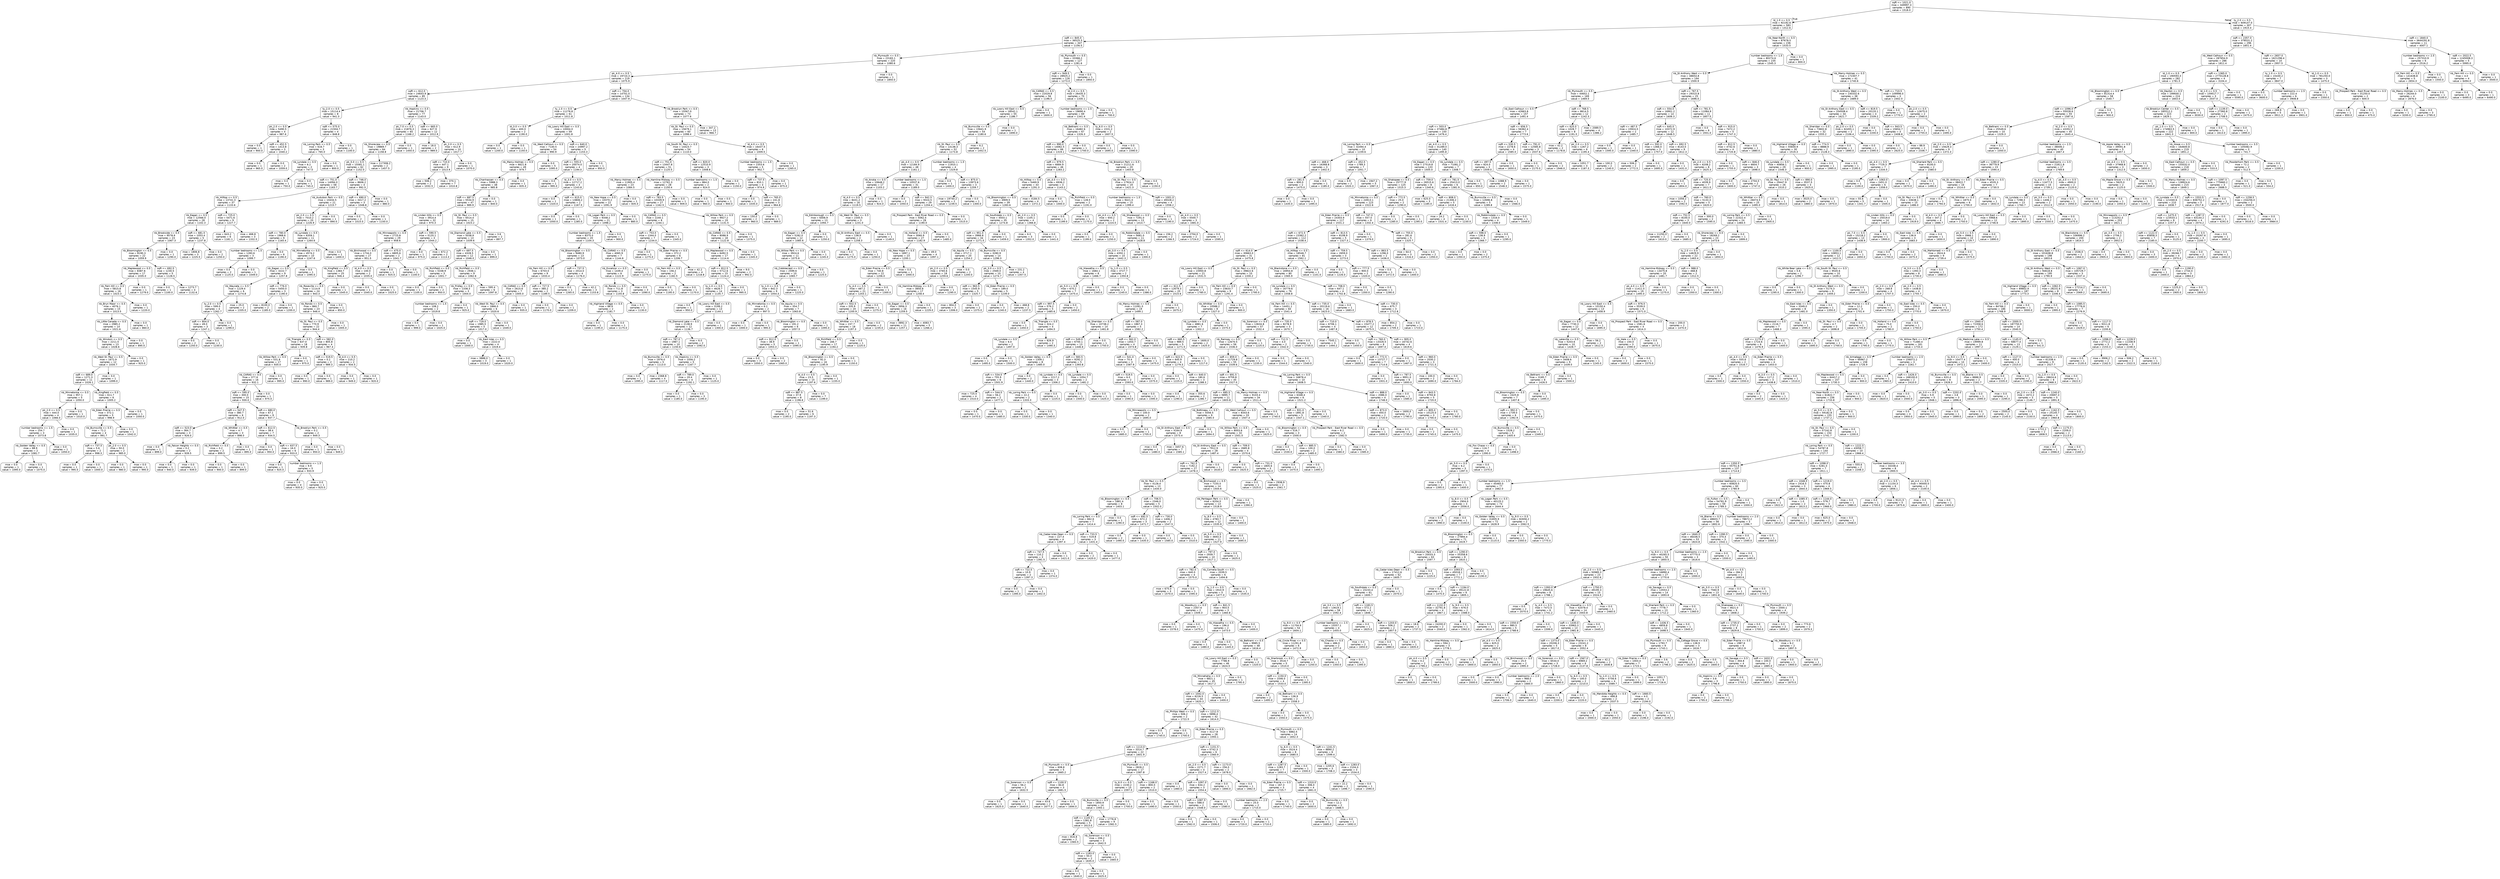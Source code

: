 digraph Tree {
node [shape=box, style="rounded", color="black", fontname=helvetica] ;
edge [fontname=helvetica] ;
0 [label="sqft <= 1021.0\nmse = 349997.3\nsamples = 890\nvalue = 1518.0"] ;
1 [label="ld_1.0 <= 0.5\nmse = 92192.6\nsamples = 583\nvalue = 1312.6"] ;
0 -> 1 [labeldistance=2.5, labelangle=45, headlabel="True"] ;
2 [label="sqft <= 845.0\nmse = 36525.5\nsamples = 347\nvalue = 1156.5"] ;
1 -> 2 ;
3 [label="nb_Plymouth <= 0.5\nmse = 23183.1\nsamples = 220\nvalue = 1080.6"] ;
2 -> 3 ;
4 [label="pk_4.0 <= 0.5\nmse = 19724.3\nsamples = 219\nvalue = 1075.9"] ;
3 -> 4 ;
5 [label="sqft <= 612.0\nmse = 24643.9\nsamples = 85\nvalue = 1123.3"] ;
4 -> 5 ;
6 [label="ty_2.0 <= 0.5\nmse = 15114.4\nsamples = 8\nvalue = 941.3"] ;
5 -> 6 ;
7 [label="pk_2.0 <= 0.5\nmse = 5490.5\nsamples = 4\nvalue = 987.6"] ;
6 -> 7 ;
8 [label="mse = 0.0\nsamples = 1\nvalue = 900.0"] ;
7 -> 8 ;
9 [label="sqft <= 452.5\nmse = 1413.8\nsamples = 3\nvalue = 1040.2"] ;
7 -> 9 ;
10 [label="mse = 0.0\nsamples = 1\nvalue = 965.0"] ;
9 -> 10 ;
11 [label="mse = 0.0\nsamples = 2\nvalue = 1059.0"] ;
9 -> 11 ;
12 [label="sqft <= 575.0\nmse = 21504.7\nsamples = 4\nvalue = 848.8"] ;
6 -> 12 ;
13 [label="nb_Loring Park <= 0.5\nmse = 616.7\nsamples = 3\nvalue = 765.0"] ;
12 -> 13 ;
14 [label="nb_Lyndale <= 0.5\nmse = 6.2\nsamples = 2\nvalue = 747.5"] ;
13 -> 14 ;
15 [label="mse = 0.0\nsamples = 1\nvalue = 750.0"] ;
14 -> 15 ;
16 [label="mse = 0.0\nsamples = 1\nvalue = 745.0"] ;
14 -> 16 ;
17 [label="mse = 0.0\nsamples = 1\nvalue = 800.0"] ;
13 -> 17 ;
18 [label="mse = 0.0\nsamples = 1\nvalue = 1100.0"] ;
12 -> 18 ;
19 [label="nb_Hopkins <= 0.5\nmse = 21706.7\nsamples = 77\nvalue = 1143.0"] ;
5 -> 19 ;
20 [label="pk_7.0 <= 0.5\nmse = 21876.3\nsamples = 65\nvalue = 1168.2"] ;
19 -> 20 ;
21 [label="nb_Shoreview <= 0.5\nmse = 19869.7\nsamples = 64\nvalue = 1158.8"] ;
20 -> 21 ;
22 [label="pk_5.0 <= 0.5\nmse = 15581.1\nsamples = 62\nvalue = 1152.0"] ;
21 -> 22 ;
23 [label="sqft <= 751.0\nmse = 14094.0\nsamples = 58\nvalue = 1163.7"] ;
22 -> 23 ;
24 [label="nb_Hilltop <= 0.5\nmse = 13741.3\nsamples = 37\nvalue = 1133.6"] ;
23 -> 24 ;
25 [label="nb_Eagan <= 0.5\nmse = 12566.0\nsamples = 28\nvalue = 1102.3"] ;
24 -> 25 ;
26 [label="nb_Brookside <= 0.5\nmse = 9578.9\nsamples = 23\nvalue = 1067.3"] ;
25 -> 26 ;
27 [label="nb_Bloomington <= 0.5\nmse = 8190.3\nsamples = 22\nvalue = 1059.9"] ;
26 -> 27 ;
28 [label="nb_Maplewood <= 0.5\nmse = 8387.6\nsamples = 17\nvalue = 1035.0"] ;
27 -> 28 ;
29 [label="nb_Fern Hill <= 0.5\nmse = 5815.8\nsamples = 16\nvalue = 1023.3"] ;
28 -> 29 ;
30 [label="nb_Bryn Mawr <= 0.5\nmse = 4076.1\nsamples = 15\nvalue = 1013.5"] ;
29 -> 30 ;
31 [label="nb_Little Canada <= 0.5\nmse = 2985.2\nsamples = 14\nvalue = 1021.6"] ;
30 -> 31 ;
32 [label="nb_Windom <= 0.5\nmse = 2211.5\nsamples = 13\nvalue = 1028.6"] ;
31 -> 32 ;
33 [label="nb_West St. Paul <= 0.5\nmse = 1672.9\nsamples = 12\nvalue = 1034.7"] ;
32 -> 33 ;
34 [label="sqft <= 689.0\nmse = 1271.3\nsamples = 11\nvalue = 1026.1"] ;
33 -> 34 ;
35 [label="nb_Minnetonka <= 0.5\nmse = 957.1\nsamples = 5\nvalue = 1050.0"] ;
34 -> 35 ;
36 [label="pk_2.0 <= 0.5\nmse = 444.0\nsamples = 4\nvalue = 1066.0"] ;
35 -> 36 ;
37 [label="number bedrooms <= 1.5\nmse = 254.7\nsamples = 3\nvalue = 1073.8"] ;
36 -> 37 ;
38 [label="nb_Golden Valley <= 0.5\nmse = 88.9\nsamples = 2\nvalue = 1081.7"] ;
37 -> 38 ;
39 [label="mse = 0.0\nsamples = 1\nvalue = 1095.0"] ;
38 -> 39 ;
40 [label="mse = 0.0\nsamples = 1\nvalue = 1075.0"] ;
38 -> 40 ;
41 [label="mse = 0.0\nsamples = 1\nvalue = 1050.0"] ;
37 -> 41 ;
42 [label="mse = 0.0\nsamples = 1\nvalue = 1035.0"] ;
36 -> 42 ;
43 [label="mse = 0.0\nsamples = 1\nvalue = 1010.0"] ;
35 -> 43 ;
44 [label="nb_Kingfield <= 0.5\nmse = 611.7\nsamples = 6\nvalue = 1005.2"] ;
34 -> 44 ;
45 [label="nb_Eden Prairie <= 0.5\nmse = 372.1\nsamples = 5\nvalue = 998.9"] ;
44 -> 45 ;
46 [label="nb_Burnsville <= 0.5\nmse = 72.2\nsamples = 4\nvalue = 991.7"] ;
45 -> 46 ;
47 [label="sqft <= 737.5\nmse = 5.6\nsamples = 2\nvalue = 998.3"] ;
46 -> 47 ;
48 [label="mse = 0.0\nsamples = 1\nvalue = 995.0"] ;
47 -> 48 ;
49 [label="mse = 0.0\nsamples = 1\nvalue = 1000.0"] ;
47 -> 49 ;
50 [label="pk_2.0 <= 0.5\nmse = 50.0\nsamples = 2\nvalue = 985.0"] ;
46 -> 50 ;
51 [label="mse = 0.0\nsamples = 1\nvalue = 980.0"] ;
50 -> 51 ;
52 [label="mse = 0.0\nsamples = 1\nvalue = 995.0"] ;
50 -> 52 ;
53 [label="mse = 0.0\nsamples = 1\nvalue = 1042.0"] ;
45 -> 53 ;
54 [label="mse = 0.0\nsamples = 1\nvalue = 1050.0"] ;
44 -> 54 ;
55 [label="mse = 0.0\nsamples = 1\nvalue = 1099.0"] ;
33 -> 55 ;
56 [label="mse = 0.0\nsamples = 1\nvalue = 925.0"] ;
32 -> 56 ;
57 [label="mse = 0.0\nsamples = 1\nvalue = 895.0"] ;
31 -> 57 ;
58 [label="mse = 0.0\nsamples = 1\nvalue = 860.0"] ;
30 -> 58 ;
59 [label="mse = 0.0\nsamples = 1\nvalue = 1220.0"] ;
29 -> 59 ;
60 [label="mse = 0.0\nsamples = 1\nvalue = 1279.0"] ;
28 -> 60 ;
61 [label="sqft <= 692.5\nmse = 1230.5\nsamples = 5\nvalue = 1128.5"] ;
27 -> 61 ;
62 [label="mse = 0.0\nsamples = 1\nvalue = 1100.0"] ;
61 -> 62 ;
63 [label="mse = 1273.7\nsamples = 4\nvalue = 1132.6"] ;
61 -> 63 ;
64 [label="mse = 0.0\nsamples = 1\nvalue = 1290.0"] ;
26 -> 64 ;
65 [label="sqft <= 681.5\nmse = 1053.4\nsamples = 5\nvalue = 1237.8"] ;
25 -> 65 ;
66 [label="mse = 1806.8\nsamples = 3\nvalue = 1225.5"] ;
65 -> 66 ;
67 [label="mse = 0.0\nsamples = 2\nvalue = 1250.0"] ;
65 -> 67 ;
68 [label="sqft <= 725.0\nmse = 5471.6\nsamples = 9\nvalue = 1227.7"] ;
24 -> 68 ;
69 [label="mse = 643.2\nsamples = 6\nvalue = 1181.1"] ;
68 -> 69 ;
70 [label="mse = 468.8\nsamples = 3\nvalue = 1332.5"] ;
68 -> 70 ;
71 [label="nb_Audubon Park <= 0.5\nmse = 10434.5\nsamples = 21\nvalue = 1215.7"] ;
23 -> 71 ;
72 [label="pk_2.0 <= 0.5\nmse = 7010.2\nsamples = 20\nvalue = 1226.9"] ;
71 -> 72 ;
73 [label="sqft <= 780.0\nmse = 1968.6\nsamples = 9\nvalue = 1165.4"] ;
72 -> 73 ;
74 [label="number bedrooms <= 1.5\nmse = 1283.6\nsamples = 3\nvalue = 1099.7"] ;
73 -> 74 ;
75 [label="mse = 0.0\nsamples = 2\nvalue = 1125.0"] ;
74 -> 75 ;
76 [label="mse = 0.0\nsamples = 1\nvalue = 1049.0"] ;
74 -> 76 ;
77 [label="mse = 0.0\nsamples = 6\nvalue = 1190.0"] ;
73 -> 77 ;
78 [label="nb_Lyndale <= 0.5\nmse = 6359.1\nsamples = 11\nvalue = 1264.6"] ;
72 -> 78 ;
79 [label="nb_Minnetonka <= 0.5\nmse = 4574.2\nsamples = 10\nvalue = 1247.6"] ;
78 -> 79 ;
80 [label="nb_Eagan <= 0.5\nmse = 3222.7\nsamples = 9\nvalue = 1257.8"] ;
79 -> 80 ;
81 [label="nb_Wayzata <= 0.5\nmse = 1229.4\nsamples = 6\nvalue = 1274.8"] ;
80 -> 81 ;
82 [label="ty_2.0 <= 0.5\nmse = 599.0\nsamples = 4\nvalue = 1262.7"] ;
81 -> 82 ;
83 [label="sqft <= 804.0\nmse = 49.0\nsamples = 3\nvalue = 1247.1"] ;
82 -> 83 ;
84 [label="mse = 0.0\nsamples = 2\nvalue = 1250.0"] ;
83 -> 84 ;
85 [label="mse = 0.0\nsamples = 1\nvalue = 1230.0"] ;
83 -> 85 ;
86 [label="mse = 0.0\nsamples = 1\nvalue = 1299.0"] ;
82 -> 86 ;
87 [label="mse = 25.0\nsamples = 2\nvalue = 1335.0"] ;
81 -> 87 ;
88 [label="sqft <= 776.0\nmse = 5450.0\nsamples = 3\nvalue = 1190.0"] ;
80 -> 88 ;
89 [label="mse = 8100.0\nsamples = 2\nvalue = 1185.0"] ;
88 -> 89 ;
90 [label="mse = 0.0\nsamples = 1\nvalue = 1200.0"] ;
88 -> 90 ;
91 [label="mse = 0.0\nsamples = 1\nvalue = 1095.0"] ;
79 -> 91 ;
92 [label="mse = 0.0\nsamples = 1\nvalue = 1400.0"] ;
78 -> 92 ;
93 [label="mse = 0.0\nsamples = 1\nvalue = 890.0"] ;
71 -> 93 ;
94 [label="sqft <= 746.0\nmse = 8606.2\nsamples = 4\nvalue = 992.5"] ;
22 -> 94 ;
95 [label="sqft <= 690.0\nmse = 3417.2\nsamples = 3\nvalue = 1048.8"] ;
94 -> 95 ;
96 [label="mse = 0.0\nsamples = 2\nvalue = 1015.0"] ;
95 -> 96 ;
97 [label="mse = 0.0\nsamples = 1\nvalue = 1150.0"] ;
95 -> 97 ;
98 [label="mse = 0.0\nsamples = 1\nvalue = 880.0"] ;
94 -> 98 ;
99 [label="mse = 117306.2\nsamples = 2\nvalue = 1457.5"] ;
21 -> 99 ;
100 [label="mse = 0.0\nsamples = 1\nvalue = 1450.0"] ;
20 -> 100 ;
101 [label="sqft <= 665.0\nmse = 627.9\nsamples = 12\nvalue = 1012.9"] ;
19 -> 101 ;
102 [label="mse = 18.0\nsamples = 2\nvalue = 989.0"] ;
101 -> 102 ;
103 [label="pk_2.0 <= 0.5\nmse = 612.9\nsamples = 10\nvalue = 1017.7"] ;
101 -> 103 ;
104 [label="sqft <= 710.0\nmse = 447.1\nsamples = 9\nvalue = 1013.9"] ;
103 -> 104 ;
105 [label="mse = 506.2\nsamples = 2\nvalue = 1032.5"] ;
104 -> 105 ;
106 [label="mse = 370.1\nsamples = 7\nvalue = 1010.8"] ;
104 -> 106 ;
107 [label="mse = 0.0\nsamples = 1\nvalue = 1070.0"] ;
103 -> 107 ;
108 [label="sqft <= 704.0\nmse = 14701.0\nsamples = 134\nvalue = 1047.9"] ;
4 -> 108 ;
109 [label="ty_1.0 <= 0.5\nmse = 11276.8\nsamples = 61\nvalue = 1011.8"] ;
108 -> 109 ;
110 [label="ld_3.0 <= 0.5\nmse = 400.0\nsamples = 2\nvalue = 1190.0"] ;
109 -> 110 ;
111 [label="mse = 0.0\nsamples = 1\nvalue = 1200.0"] ;
110 -> 111 ;
112 [label="mse = 0.0\nsamples = 1\nvalue = 1150.0"] ;
110 -> 112 ;
113 [label="nb_Lowry Hill East <= 0.5\nmse = 10004.0\nsamples = 59\nvalue = 1001.8"] ;
109 -> 113 ;
114 [label="nb_West Calhoun <= 0.5\nmse = 7140.5\nsamples = 54\nvalue = 990.9"] ;
113 -> 114 ;
115 [label="nb_Marcy-Holmes <= 0.5\nmse = 6621.8\nsamples = 49\nvalue = 979.7"] ;
114 -> 115 ;
116 [label="nb_Chanhassen <= 0.5\nmse = 5988.3\nsamples = 48\nvalue = 985.8"] ;
115 -> 116 ;
117 [label="sqft <= 687.5\nmse = 5534.9\nsamples = 47\nvalue = 989.9"] ;
116 -> 117 ;
118 [label="nb_Linden Hills <= 0.5\nmse = 3914.4\nsamples = 32\nvalue = 970.3"] ;
117 -> 118 ;
119 [label="nb_Minneapolis <= 0.5\nmse = 2725.8\nsamples = 29\nvalue = 958.6"] ;
118 -> 119 ;
120 [label="nb_Birchwood <= 0.5\nmse = 1734.0\nsamples = 27\nvalue = 951.5"] ;
119 -> 120 ;
121 [label="nb_Kingfield <= 0.5\nmse = 1384.7\nsamples = 25\nvalue = 946.4"] ;
120 -> 121 ;
122 [label="nb_Roseville <= 0.5\nmse = 1114.9\nsamples = 24\nvalue = 943.3"] ;
121 -> 122 ;
123 [label="nb_Rondo <= 0.5\nmse = 860.7\nsamples = 23\nvalue = 946.4"] ;
122 -> 123 ;
124 [label="nb_St. Paul <= 0.5\nmse = 770.9\nsamples = 22\nvalue = 944.4"] ;
123 -> 124 ;
125 [label="nb_Triangle <= 0.5\nmse = 637.0\nsamples = 18\nvalue = 939.8"] ;
124 -> 125 ;
126 [label="nb_Willow Park <= 0.5\nmse = 531.8\nsamples = 17\nvalue = 935.0"] ;
125 -> 126 ;
127 [label="nb_CARAG <= 0.5\nmse = 377.6\nsamples = 16\nvalue = 932.1"] ;
126 -> 127 ;
128 [label="sqft <= 595.0\nmse = 300.0\nsamples = 15\nvalue = 930.0"] ;
127 -> 128 ;
129 [label="sqft <= 547.5\nmse = 380.7\nsamples = 6\nvalue = 912.0"] ;
128 -> 129 ;
130 [label="sqft <= 523.0\nmse = 364.7\nsamples = 3\nvalue = 926.0"] ;
129 -> 130 ;
131 [label="mse = 0.0\nsamples = 1\nvalue = 899.0"] ;
130 -> 131 ;
132 [label="nb_Falcon Heights <= 0.5\nmse = 0.2\nsamples = 2\nvalue = 939.5"] ;
130 -> 132 ;
133 [label="mse = 0.0\nsamples = 1\nvalue = 940.0"] ;
132 -> 133 ;
134 [label="mse = 0.0\nsamples = 1\nvalue = 939.0"] ;
132 -> 134 ;
135 [label="nb_Whittier <= 0.5\nmse = 4.7\nsamples = 3\nvalue = 898.0"] ;
129 -> 135 ;
136 [label="nb_Richfield <= 0.5\nmse = 0.2\nsamples = 2\nvalue = 899.5"] ;
135 -> 136 ;
137 [label="mse = 0.0\nsamples = 1\nvalue = 900.0"] ;
136 -> 137 ;
138 [label="mse = 0.0\nsamples = 1\nvalue = 899.0"] ;
136 -> 138 ;
139 [label="mse = 0.0\nsamples = 1\nvalue = 895.0"] ;
135 -> 139 ;
140 [label="sqft <= 680.0\nmse = 67.1\nsamples = 9\nvalue = 937.7"] ;
128 -> 140 ;
141 [label="sqft <= 612.5\nmse = 38.4\nsamples = 7\nvalue = 934.5"] ;
140 -> 141 ;
142 [label="mse = 0.0\nsamples = 1\nvalue = 950.0"] ;
141 -> 142 ;
143 [label="sqft <= 637.5\nmse = 16.0\nsamples = 6\nvalue = 933.0"] ;
141 -> 143 ;
144 [label="mse = 0.0\nsamples = 1\nvalue = 925.0"] ;
143 -> 144 ;
145 [label="number bedrooms <= 1.5\nmse = 9.9\nsamples = 5\nvalue = 933.9"] ;
143 -> 145 ;
146 [label="mse = 0.0\nsamples = 4\nvalue = 935.0"] ;
145 -> 146 ;
147 [label="mse = 0.0\nsamples = 1\nvalue = 925.0"] ;
145 -> 147 ;
148 [label="nb_Brooklyn Park <= 0.5\nmse = 0.2\nsamples = 2\nvalue = 949.3"] ;
140 -> 148 ;
149 [label="mse = 0.0\nsamples = 1\nvalue = 950.0"] ;
148 -> 149 ;
150 [label="mse = 0.0\nsamples = 1\nvalue = 949.0"] ;
148 -> 150 ;
151 [label="mse = 0.0\nsamples = 1\nvalue = 975.0"] ;
127 -> 151 ;
152 [label="mse = 0.0\nsamples = 1\nvalue = 995.0"] ;
126 -> 152 ;
153 [label="mse = 0.0\nsamples = 1\nvalue = 975.0"] ;
125 -> 153 ;
154 [label="sqft <= 582.0\nmse = 805.8\nsamples = 4\nvalue = 967.4"] ;
124 -> 154 ;
155 [label="sqft <= 519.5\nmse = 0.2\nsamples = 2\nvalue = 989.3"] ;
154 -> 155 ;
156 [label="mse = 0.0\nsamples = 1\nvalue = 990.0"] ;
155 -> 156 ;
157 [label="mse = 0.0\nsamples = 1\nvalue = 989.0"] ;
155 -> 157 ;
158 [label="ld_4.0 <= 0.5\nmse = 210.2\nsamples = 2\nvalue = 934.5"] ;
154 -> 158 ;
159 [label="mse = 0.0\nsamples = 1\nvalue = 949.0"] ;
158 -> 159 ;
160 [label="mse = 0.0\nsamples = 1\nvalue = 920.0"] ;
158 -> 160 ;
161 [label="mse = 0.0\nsamples = 1\nvalue = 1005.0"] ;
123 -> 161 ;
162 [label="mse = 0.0\nsamples = 1\nvalue = 850.0"] ;
122 -> 162 ;
163 [label="mse = 0.0\nsamples = 1\nvalue = 1045.0"] ;
121 -> 163 ;
164 [label="ld_4.0 <= 0.5\nmse = 100.0\nsamples = 2\nvalue = 1035.0"] ;
120 -> 164 ;
165 [label="mse = 0.0\nsamples = 1\nvalue = 1045.0"] ;
164 -> 165 ;
166 [label="mse = 0.0\nsamples = 1\nvalue = 1025.0"] ;
164 -> 166 ;
167 [label="sqft <= 475.0\nmse = 6805.6\nsamples = 2\nvalue = 1041.7"] ;
119 -> 167 ;
168 [label="mse = 0.0\nsamples = 1\nvalue = 925.0"] ;
167 -> 168 ;
169 [label="mse = 0.0\nsamples = 1\nvalue = 1100.0"] ;
167 -> 169 ;
170 [label="sqft <= 590.5\nmse = 5120.1\nsamples = 3\nvalue = 1044.2"] ;
118 -> 170 ;
171 [label="mse = 0.0\nsamples = 1\nvalue = 975.0"] ;
170 -> 171 ;
172 [label="mse = 672.2\nsamples = 2\nvalue = 1113.3"] ;
170 -> 172 ;
173 [label="nb_St. Paul <= 0.5\nmse = 6514.4\nsamples = 15\nvalue = 1023.2"] ;
117 -> 173 ;
174 [label="nb_Diamond Lake <= 0.5\nmse = 5038.9\nsamples = 13\nvalue = 1039.6"] ;
173 -> 174 ;
175 [label="sqft <= 697.5\nmse = 4328.5\nsamples = 12\nvalue = 1046.0"] ;
174 -> 175 ;
176 [label="nb_Richfield <= 0.5\nmse = 5338.9\nsamples = 3\nvalue = 1001.7"] ;
175 -> 176 ;
177 [label="mse = 0.0\nsamples = 1\nvalue = 1105.0"] ;
176 -> 177 ;
178 [label="mse = 0.0\nsamples = 2\nvalue = 950.0"] ;
176 -> 178 ;
179 [label="nb_Richfield <= 0.5\nmse = 2936.1\nsamples = 9\nvalue = 1062.6"] ;
175 -> 179 ;
180 [label="nb_Fridley <= 0.5\nmse = 1338.3\nsamples = 3\nvalue = 1004.0"] ;
179 -> 180 ;
181 [label="number bedrooms <= 1.5\nmse = 108.2\nsamples = 2\nvalue = 1019.8"] ;
180 -> 181 ;
182 [label="mse = 0.0\nsamples = 1\nvalue = 999.0"] ;
181 -> 182 ;
183 [label="mse = 0.0\nsamples = 1\nvalue = 1025.0"] ;
181 -> 183 ;
184 [label="mse = 0.0\nsamples = 1\nvalue = 925.0"] ;
180 -> 184 ;
185 [label="mse = 595.4\nsamples = 6\nvalue = 1097.8"] ;
179 -> 185 ;
186 [label="mse = 0.0\nsamples = 1\nvalue = 899.0"] ;
174 -> 186 ;
187 [label="mse = 3.6\nsamples = 2\nvalue = 897.7"] ;
173 -> 187 ;
188 [label="mse = 0.0\nsamples = 1\nvalue = 840.0"] ;
116 -> 188 ;
189 [label="mse = 0.0\nsamples = 1\nvalue = 835.0"] ;
115 -> 189 ;
190 [label="mse = 0.0\nsamples = 5\nvalue = 1095.0"] ;
114 -> 190 ;
191 [label="sqft <= 640.0\nmse = 24997.2\nsamples = 5\nvalue = 1153.3"] ;
113 -> 191 ;
192 [label="sqft <= 555.0\nmse = 20074.0\nsamples = 4\nvalue = 1194.0"] ;
191 -> 192 ;
193 [label="mse = 0.0\nsamples = 1\nvalue = 995.0"] ;
192 -> 193 ;
194 [label="ld_3.0 <= 0.5\nmse = 12717.2\nsamples = 3\nvalue = 1243.8"] ;
192 -> 194 ;
195 [label="mse = 0.0\nsamples = 1\nvalue = 1320.0"] ;
194 -> 195 ;
196 [label="sqft <= 615.0\nmse = 13806.2\nsamples = 2\nvalue = 1167.5"] ;
194 -> 196 ;
197 [label="mse = 0.0\nsamples = 1\nvalue = 1050.0"] ;
196 -> 197 ;
198 [label="mse = 0.0\nsamples = 1\nvalue = 1285.0"] ;
196 -> 198 ;
199 [label="mse = 0.0\nsamples = 1\nvalue = 950.0"] ;
191 -> 199 ;
200 [label="nb_Brooklyn Park <= 0.5\nmse = 15567.0\nsamples = 73\nvalue = 1077.6"] ;
108 -> 200 ;
201 [label="nb_St. Paul <= 0.5\nmse = 15679.1\nsamples = 60\nvalue = 1098.4"] ;
200 -> 201 ;
202 [label="nb_South St. Paul <= 0.5\nmse = 14423.7\nsamples = 54\nvalue = 1110.0"] ;
201 -> 202 ;
203 [label="sqft <= 751.0\nmse = 13447.8\nsamples = 51\nvalue = 1120.5"] ;
202 -> 203 ;
204 [label="nb_Marcy-Holmes <= 0.5\nmse = 11905.4\nsamples = 23\nvalue = 1084.5"] ;
203 -> 204 ;
205 [label="nb_New Hope <= 0.5\nmse = 10370.2\nsamples = 22\nvalue = 1091.9"] ;
204 -> 205 ;
206 [label="nb_Logan Park <= 0.5\nmse = 9348.2\nsamples = 21\nvalue = 1098.2"] ;
205 -> 206 ;
207 [label="number bedrooms <= 1.5\nmse = 8375.0\nsamples = 20\nvalue = 1104.3"] ;
206 -> 207 ;
208 [label="nb_Bloomington <= 0.5\nmse = 9480.9\nsamples = 13\nvalue = 1073.0"] ;
207 -> 208 ;
209 [label="nb_Fern Hill <= 0.5\nmse = 6703.0\nsamples = 9\nvalue = 1033.4"] ;
208 -> 209 ;
210 [label="nb_CARAG <= 0.5\nmse = 2615.6\nsamples = 7\nvalue = 1005.0"] ;
209 -> 210 ;
211 [label="nb_West St. Paul <= 0.5\nmse = 1866.0\nsamples = 6\nvalue = 1020.6"] ;
210 -> 211 ;
212 [label="sqft <= 729.0\nmse = 1985.5\nsamples = 5\nvalue = 1017.0"] ;
211 -> 212 ;
213 [label="mse = 0.0\nsamples = 1\nvalue = 1000.0"] ;
212 -> 213 ;
214 [label="nb_East Isles <= 0.5\nmse = 2222.0\nsamples = 4\nvalue = 1019.4"] ;
212 -> 214 ;
215 [label="mse = 3888.0\nsamples = 3\nvalue = 1019.0"] ;
214 -> 215 ;
216 [label="mse = 0.0\nsamples = 1\nvalue = 1020.0"] ;
214 -> 216 ;
217 [label="mse = 0.0\nsamples = 1\nvalue = 1049.0"] ;
211 -> 217 ;
218 [label="mse = 0.0\nsamples = 1\nvalue = 935.0"] ;
210 -> 218 ;
219 [label="sqft <= 727.5\nmse = 380.2\nsamples = 2\nvalue = 1189.5"] ;
209 -> 219 ;
220 [label="mse = 0.0\nsamples = 1\nvalue = 1170.0"] ;
219 -> 220 ;
221 [label="mse = 0.0\nsamples = 1\nvalue = 1209.0"] ;
219 -> 221 ;
222 [label="sqft <= 737.5\nmse = 2014.0\nsamples = 4\nvalue = 1176.0"] ;
208 -> 222 ;
223 [label="mse = 0.0\nsamples = 1\nvalue = 1265.0"] ;
222 -> 223 ;
224 [label="mse = 42.2\nsamples = 3\nvalue = 1153.8"] ;
222 -> 224 ;
225 [label="nb_CARAG <= 0.5\nmse = 4065.9\nsamples = 7\nvalue = 1144.6"] ;
207 -> 225 ;
226 [label="nb_Excelsior <= 0.5\nmse = 1439.4\nsamples = 6\nvalue = 1122.9"] ;
225 -> 226 ;
227 [label="nb_Rondo <= 0.5\nmse = 711.8\nsamples = 3\nvalue = 1155.8"] ;
226 -> 227 ;
228 [label="nb_Highland Village <= 0.5\nmse = 88.9\nsamples = 2\nvalue = 1181.7"] ;
227 -> 228 ;
229 [label="mse = 0.0\nsamples = 1\nvalue = 1195.0"] ;
228 -> 229 ;
230 [label="mse = 0.0\nsamples = 1\nvalue = 1175.0"] ;
228 -> 230 ;
231 [label="mse = 0.0\nsamples = 1\nvalue = 1130.0"] ;
227 -> 231 ;
232 [label="mse = 0.0\nsamples = 3\nvalue = 1090.0"] ;
226 -> 232 ;
233 [label="mse = 0.0\nsamples = 1\nvalue = 1275.0"] ;
225 -> 233 ;
234 [label="mse = 0.0\nsamples = 1\nvalue = 900.0"] ;
206 -> 234 ;
235 [label="mse = 0.0\nsamples = 1\nvalue = 885.0"] ;
205 -> 235 ;
236 [label="mse = 0.0\nsamples = 1\nvalue = 835.0"] ;
204 -> 236 ;
237 [label="nb_Hamline-Midway <= 0.5\nmse = 12761.3\nsamples = 28\nvalue = 1150.4"] ;
203 -> 237 ;
238 [label="sqft <= 783.5\nmse = 10339.9\nsamples = 27\nvalue = 1162.5"] ;
237 -> 238 ;
239 [label="nb_CARAG <= 0.5\nmse = 2240.1\nsamples = 8\nvalue = 1244.1"] ;
238 -> 239 ;
240 [label="sqft <= 753.0\nmse = 1344.0\nsamples = 7\nvalue = 1234.0"] ;
239 -> 240 ;
241 [label="mse = 0.0\nsamples = 1\nvalue = 1275.0"] ;
240 -> 241 ;
242 [label="nb_Eden Prairie <= 0.5\nmse = 372.2\nsamples = 6\nvalue = 1206.7"] ;
240 -> 242 ;
243 [label="nb_Fern Hill <= 0.5\nmse = 156.2\nsamples = 2\nvalue = 1182.5"] ;
242 -> 243 ;
244 [label="mse = 0.0\nsamples = 1\nvalue = 1195.0"] ;
243 -> 244 ;
245 [label="mse = 0.0\nsamples = 1\nvalue = 1170.0"] ;
243 -> 245 ;
246 [label="mse = 42.2\nsamples = 4\nvalue = 1218.8"] ;
242 -> 246 ;
247 [label="mse = 0.0\nsamples = 1\nvalue = 1345.0"] ;
239 -> 247 ;
248 [label="nb_Willow Park <= 0.5\nmse = 9927.2\nsamples = 19\nvalue = 1131.5"] ;
238 -> 248 ;
249 [label="nb_CARAG <= 0.5\nmse = 8088.9\nsamples = 18\nvalue = 1122.8"] ;
248 -> 249 ;
250 [label="nb_Maplewood <= 0.5\nmse = 6492.5\nsamples = 17\nvalue = 1114.6"] ;
249 -> 250 ;
251 [label="sqft <= 812.5\nmse = 5712.6\nsamples = 15\nvalue = 1124.4"] ;
250 -> 251 ;
252 [label="ty_1.0 <= 0.5\nmse = 4626.7\nsamples = 14\nvalue = 1135.7"] ;
251 -> 252 ;
253 [label="mse = 0.0\nsamples = 1\nvalue = 950.0"] ;
252 -> 253 ;
254 [label="nb_Lowry Hill East <= 0.5\nmse = 3199.2\nsamples = 13\nvalue = 1144.1"] ;
252 -> 254 ;
255 [label="nb_Diamond Lake <= 0.5\nmse = 2138.9\nsamples = 12\nvalue = 1136.7"] ;
254 -> 255 ;
256 [label="sqft <= 787.0\nmse = 1987.1\nsamples = 10\nvalue = 1150.6"] ;
255 -> 256 ;
257 [label="nb_Burnsville <= 0.5\nmse = 1976.0\nsamples = 5\nvalue = 1113.0"] ;
256 -> 257 ;
258 [label="mse = 0.0\nsamples = 1\nvalue = 1095.0"] ;
257 -> 258 ;
259 [label="mse = 2368.8\nsamples = 4\nvalue = 1117.5"] ;
257 -> 259 ;
260 [label="nb_Hopkins <= 0.5\nmse = 1056.2\nsamples = 5\nvalue = 1167.7"] ;
256 -> 260 ;
261 [label="sqft <= 789.0\nmse = 20.4\nsamples = 4\nvalue = 1192.1"] ;
260 -> 261 ;
262 [label="mse = 0.0\nsamples = 1\nvalue = 1185.0"] ;
261 -> 262 ;
263 [label="mse = 0.0\nsamples = 3\nvalue = 1195.0"] ;
261 -> 263 ;
264 [label="mse = 0.0\nsamples = 1\nvalue = 1125.0"] ;
260 -> 264 ;
265 [label="mse = 6.0\nsamples = 2\nvalue = 1092.0"] ;
255 -> 265 ;
266 [label="mse = 0.0\nsamples = 1\nvalue = 1300.0"] ;
254 -> 266 ;
267 [label="mse = 0.0\nsamples = 1\nvalue = 995.0"] ;
251 -> 267 ;
268 [label="mse = 9.0\nsamples = 2\nvalue = 992.0"] ;
250 -> 268 ;
269 [label="mse = 0.0\nsamples = 1\nvalue = 1345.0"] ;
249 -> 269 ;
270 [label="mse = 0.0\nsamples = 1\nvalue = 1375.0"] ;
248 -> 270 ;
271 [label="mse = 0.0\nsamples = 1\nvalue = 909.0"] ;
237 -> 271 ;
272 [label="sqft <= 820.0\nmse = 12510.9\nsamples = 3\nvalue = 1008.8"] ;
202 -> 272 ;
273 [label="number bedrooms <= 1.5\nmse = 864.0\nsamples = 2\nvalue = 924.0"] ;
272 -> 273 ;
274 [label="mse = 0.0\nsamples = 1\nvalue = 960.0"] ;
273 -> 274 ;
275 [label="mse = 0.0\nsamples = 1\nvalue = 900.0"] ;
273 -> 275 ;
276 [label="mse = 0.0\nsamples = 1\nvalue = 1150.0"] ;
272 -> 276 ;
277 [label="ld_4.0 <= 0.5\nmse = 16437.5\nsamples = 6\nvalue = 1009.5"] ;
201 -> 277 ;
278 [label="number bedrooms <= 1.5\nmse = 2353.6\nsamples = 5\nvalue = 952.7"] ;
277 -> 278 ;
279 [label="sqft <= 737.5\nmse = 810.1\nsamples = 4\nvalue = 974.9"] ;
278 -> 279 ;
280 [label="mse = 0.0\nsamples = 1\nvalue = 1035.0"] ;
279 -> 280 ;
281 [label="sqft <= 765.0\nmse = 241.8\nsamples = 3\nvalue = 964.8"] ;
279 -> 281 ;
282 [label="mse = 150.0\nsamples = 2\nvalue = 960.0"] ;
281 -> 282 ;
283 [label="mse = 0.0\nsamples = 1\nvalue = 989.0"] ;
281 -> 283 ;
284 [label="mse = 0.0\nsamples = 1\nvalue = 875.0"] ;
278 -> 284 ;
285 [label="mse = 0.0\nsamples = 1\nvalue = 1265.0"] ;
277 -> 285 ;
286 [label="mse = 347.2\nsamples = 13\nvalue = 966.7"] ;
200 -> 286 ;
287 [label="mse = 0.0\nsamples = 1\nvalue = 1850.0"] ;
3 -> 287 ;
288 [label="nb_Plymouth <= 0.5\nmse = 33366.2\nsamples = 127\nvalue = 1281.6"] ;
2 -> 288 ;
289 [label="sqft <= 949.5\nmse = 28925.2\nsamples = 126\nvalue = 1273.0"] ;
288 -> 289 ;
290 [label="nb_CARAG <= 0.5\nmse = 22029.8\nsamples = 56\nvalue = 1196.5"] ;
289 -> 290 ;
291 [label="nb_Lowry Hill East <= 0.5\nmse = 18542.1\nsamples = 55\nvalue = 1186.7"] ;
290 -> 291 ;
292 [label="nb_Burnsville <= 0.5\nmse = 15641.9\nsamples = 54\nvalue = 1180.6"] ;
291 -> 292 ;
293 [label="nb_St. Paul <= 0.5\nmse = 14138.3\nsamples = 52\nvalue = 1173.8"] ;
292 -> 293 ;
294 [label="pk_4.0 <= 0.5\nmse = 12184.9\nsamples = 48\nvalue = 1161.1"] ;
293 -> 294 ;
295 [label="nb_Anoka <= 0.5\nmse = 10648.2\nsamples = 17\nvalue = 1103.2"] ;
294 -> 295 ;
296 [label="ld_4.0 <= 0.5\nmse = 8431.2\nsamples = 16\nvalue = 1119.5"] ;
295 -> 296 ;
297 [label="nb_Edinborough <= 0.5\nmse = 6406.9\nsamples = 13\nvalue = 1094.7"] ;
296 -> 297 ;
298 [label="nb_Eagan <= 0.5\nmse = 5282.0\nsamples = 12\nvalue = 1085.6"] ;
297 -> 298 ;
299 [label="nb_Willow Park <= 0.5\nmse = 3924.6\nsamples = 11\nvalue = 1075.6"] ;
298 -> 299 ;
300 [label="nb_Cobblecrest <= 0.5\nmse = 2599.6\nsamples = 10\nvalue = 1065.7"] ;
299 -> 300 ;
301 [label="ty_1.0 <= 0.5\nmse = 842.3\nsamples = 9\nvalue = 1054.3"] ;
300 -> 301 ;
302 [label="nb_Minnetonka <= 0.5\nmse = 6.2\nsamples = 2\nvalue = 997.5"] ;
301 -> 302 ;
303 [label="mse = 0.0\nsamples = 1\nvalue = 1000.0"] ;
302 -> 303 ;
304 [label="mse = 0.0\nsamples = 1\nvalue = 995.0"] ;
302 -> 304 ;
305 [label="nb_Aquila <= 0.5\nmse = 354.7\nsamples = 7\nvalue = 1063.8"] ;
301 -> 305 ;
306 [label="nb_Bloomington <= 0.5\nmse = 191.2\nsamples = 6\nvalue = 1057.5"] ;
305 -> 306 ;
307 [label="sqft <= 912.0\nmse = 38.9\nsamples = 5\nvalue = 1053.3"] ;
306 -> 307 ;
308 [label="mse = 0.0\nsamples = 3\nvalue = 1050.0"] ;
307 -> 308 ;
309 [label="mse = 0.0\nsamples = 2\nvalue = 1065.0"] ;
307 -> 309 ;
310 [label="mse = 0.0\nsamples = 1\nvalue = 1095.0"] ;
306 -> 310 ;
311 [label="mse = 0.0\nsamples = 1\nvalue = 1095.0"] ;
305 -> 311 ;
312 [label="mse = 0.0\nsamples = 1\nvalue = 1225.0"] ;
300 -> 312 ;
313 [label="mse = 0.0\nsamples = 1\nvalue = 1225.0"] ;
299 -> 313 ;
314 [label="mse = 0.0\nsamples = 1\nvalue = 1245.0"] ;
298 -> 314 ;
315 [label="mse = 0.0\nsamples = 1\nvalue = 1250.0"] ;
297 -> 315 ;
316 [label="nb_West St. Paul <= 0.5\nmse = 2345.5\nsamples = 3\nvalue = 1231.0"] ;
296 -> 316 ;
317 [label="nb_St Anthony East <= 0.5\nmse = 138.9\nsamples = 2\nvalue = 1258.3"] ;
316 -> 317 ;
318 [label="mse = 0.0\nsamples = 1\nvalue = 1275.0"] ;
317 -> 318 ;
319 [label="mse = 0.0\nsamples = 1\nvalue = 1250.0"] ;
317 -> 319 ;
320 [label="mse = 0.0\nsamples = 1\nvalue = 1149.0"] ;
316 -> 320 ;
321 [label="mse = 0.0\nsamples = 1\nvalue = 924.0"] ;
295 -> 321 ;
322 [label="number bedrooms <= 1.5\nmse = 10537.6\nsamples = 31\nvalue = 1189.0"] ;
294 -> 322 ;
323 [label="mse = 0.0\nsamples = 2\nvalue = 1050.0"] ;
322 -> 323 ;
324 [label="sqft <= 942.5\nmse = 9324.5\nsamples = 29\nvalue = 1204.4"] ;
322 -> 324 ;
325 [label="nb_Prospect Park - East River Road <= 0.5\nmse = 5062.4\nsamples = 28\nvalue = 1190.0"] ;
324 -> 325 ;
326 [label="nb_Holland <= 0.5\nmse = 3060.9\nsamples = 27\nvalue = 1182.9"] ;
325 -> 326 ;
327 [label="nb_New Hope <= 0.5\nmse = 1897.1\nsamples = 23\nvalue = 1200.1"] ;
326 -> 327 ;
328 [label="nb_Eden Prairie <= 0.5\nmse = 740.8\nsamples = 22\nvalue = 1206.0"] ;
327 -> 328 ;
329 [label="ty_4.0 <= 0.5\nmse = 487.2\nsamples = 21\nvalue = 1203.1"] ;
328 -> 329 ;
330 [label="sqft <= 932.5\nmse = 335.9\nsamples = 20\nvalue = 1200.9"] ;
329 -> 330 ;
331 [label="nb_Whittier <= 0.5\nmse = 237.7\nsamples = 18\nvalue = 1197.3"] ;
330 -> 331 ;
332 [label="nb_Richfield <= 0.5\nmse = 166.7\nsamples = 17\nvalue = 1194.2"] ;
331 -> 332 ;
333 [label="nb_Bloomington <= 0.5\nmse = 92.3\nsamples = 16\nvalue = 1195.9"] ;
332 -> 333 ;
334 [label="ld_4.0 <= 0.5\nmse = 23.5\nsamples = 15\nvalue = 1197.6"] ;
333 -> 334 ;
335 [label="sqft <= 887.5\nmse = 37.9\nsamples = 8\nvalue = 1196.6"] ;
334 -> 335 ;
336 [label="mse = 0.0\nsamples = 2\nvalue = 1195.0"] ;
335 -> 336 ;
337 [label="mse = 51.6\nsamples = 6\nvalue = 1197.3"] ;
335 -> 337 ;
338 [label="mse = 0.0\nsamples = 7\nvalue = 1199.0"] ;
334 -> 338 ;
339 [label="mse = 0.0\nsamples = 1\nvalue = 1155.0"] ;
333 -> 339 ;
340 [label="mse = 0.0\nsamples = 1\nvalue = 1150.0"] ;
332 -> 340 ;
341 [label="mse = 0.0\nsamples = 1\nvalue = 1225.0"] ;
331 -> 341 ;
342 [label="mse = 0.0\nsamples = 2\nvalue = 1235.0"] ;
330 -> 342 ;
343 [label="mse = 0.0\nsamples = 1\nvalue = 1275.0"] ;
329 -> 343 ;
344 [label="mse = 0.0\nsamples = 1\nvalue = 1300.0"] ;
328 -> 344 ;
345 [label="mse = 0.0\nsamples = 1\nvalue = 1000.0"] ;
327 -> 345 ;
346 [label="mse = 49.0\nsamples = 4\nvalue = 1097.1"] ;
326 -> 346 ;
347 [label="mse = 0.0\nsamples = 1\nvalue = 1485.0"] ;
325 -> 347 ;
348 [label="mse = 0.0\nsamples = 1\nvalue = 1515.0"] ;
324 -> 348 ;
349 [label="number bedrooms <= 1.5\nmse = 11910.1\nsamples = 4\nvalue = 1329.8"] ;
293 -> 349 ;
350 [label="mse = 0.0\nsamples = 1\nvalue = 1400.0"] ;
349 -> 350 ;
351 [label="sqft <= 875.0\nmse = 13973.6\nsamples = 3\nvalue = 1259.7"] ;
349 -> 351 ;
352 [label="mse = 19740.2\nsamples = 2\nvalue = 1239.5"] ;
351 -> 352 ;
353 [label="mse = 0.0\nsamples = 1\nvalue = 1300.0"] ;
351 -> 353 ;
354 [label="mse = 6.2\nsamples = 2\nvalue = 1452.5"] ;
292 -> 354 ;
355 [label="mse = 0.0\nsamples = 1\nvalue = 1690.0"] ;
291 -> 355 ;
356 [label="mse = 0.0\nsamples = 1\nvalue = 1600.0"] ;
290 -> 356 ;
357 [label="ld_2.0 <= 0.5\nmse = 26435.3\nsamples = 70\nvalue = 1330.1"] ;
289 -> 357 ;
358 [label="number bedrooms <= 2.5\nmse = 19690.4\nsamples = 69\nvalue = 1341.4"] ;
357 -> 358 ;
359 [label="nb_Beltrami <= 0.5\nmse = 16482.6\nsamples = 67\nvalue = 1326.3"] ;
358 -> 359 ;
360 [label="sqft <= 990.0\nmse = 14062.5\nsamples = 66\nvalue = 1319.1"] ;
359 -> 360 ;
361 [label="sqft <= 979.5\nmse = 6684.9\nsamples = 46\nvalue = 1283.2"] ;
360 -> 361 ;
362 [label="nb_Hilltop <= 0.5\nmse = 5469.9\nsamples = 43\nvalue = 1291.3"] ;
361 -> 362 ;
363 [label="nb_Bloomington <= 0.5\nmse = 4909.5\nsamples = 39\nvalue = 1283.6"] ;
362 -> 363 ;
364 [label="nb_Southdale <= 0.5\nmse = 4503.1\nsamples = 35\nvalue = 1274.8"] ;
363 -> 364 ;
365 [label="sqft <= 951.0\nmse = 3966.8\nsamples = 34\nvalue = 1271.5"] ;
364 -> 365 ;
366 [label="nb_Aquila <= 0.5\nmse = 3717.1\nsamples = 20\nvalue = 1254.2"] ;
365 -> 366 ;
367 [label="pk_2.0 <= 0.5\nmse = 3765.6\nsamples = 18\nvalue = 1259.6"] ;
366 -> 367 ;
368 [label="nb_Hamline-Midway <= 0.5\nmse = 3850.8\nsamples = 17\nvalue = 1258.4"] ;
367 -> 368 ;
369 [label="nb_Eagan <= 0.5\nmse = 3956.3\nsamples = 16\nvalue = 1259.5"] ;
368 -> 369 ;
370 [label="mse = 3892.3\nsamples = 11\nvalue = 1257.1"] ;
369 -> 370 ;
371 [label="mse = 4083.7\nsamples = 5\nvalue = 1266.4"] ;
369 -> 371 ;
372 [label="mse = 0.0\nsamples = 1\nvalue = 1229.0"] ;
368 -> 372 ;
373 [label="mse = 0.0\nsamples = 1\nvalue = 1295.0"] ;
367 -> 373 ;
374 [label="mse = 0.0\nsamples = 2\nvalue = 1200.0"] ;
366 -> 374 ;
375 [label="nb_Burnsville <= 0.5\nmse = 3280.9\nsamples = 14\nvalue = 1296.3"] ;
365 -> 375 ;
376 [label="pk_3.0 <= 0.5\nmse = 2569.0\nsamples = 10\nvalue = 1274.7"] ;
375 -> 376 ;
377 [label="sqft <= 963.5\nmse = 1545.9\nsamples = 5\nvalue = 1325.7"] ;
376 -> 377 ;
378 [label="mse = 804.0\nsamples = 3\nvalue = 1306.0"] ;
377 -> 378 ;
379 [label="mse = 0.0\nsamples = 2\nvalue = 1375.0"] ;
377 -> 379 ;
380 [label="nb_Eden Prairie <= 0.5\nmse = 189.0\nsamples = 5\nvalue = 1239.0"] ;
376 -> 380 ;
381 [label="mse = 0.0\nsamples = 3\nvalue = 1240.0"] ;
380 -> 381 ;
382 [label="mse = 468.8\nsamples = 2\nvalue = 1237.5"] ;
380 -> 382 ;
383 [label="mse = 231.2\nsamples = 4\nvalue = 1357.5"] ;
375 -> 383 ;
384 [label="mse = 0.0\nsamples = 1\nvalue = 1459.0"] ;
364 -> 384 ;
385 [label="pk_2.0 <= 0.5\nmse = 1105.1\nsamples = 4\nvalue = 1366.8"] ;
363 -> 385 ;
386 [label="mse = 6.0\nsamples = 3\nvalue = 1352.0"] ;
385 -> 386 ;
387 [label="mse = 0.0\nsamples = 1\nvalue = 1441.0"] ;
385 -> 387 ;
388 [label="mse = 4184.5\nsamples = 4\nvalue = 1372.2"] ;
362 -> 388 ;
389 [label="pk_4.0 <= 0.5\nmse = 6936.2\nsamples = 3\nvalue = 1143.2"] ;
361 -> 389 ;
390 [label="mse = 0.0\nsamples = 1\nvalue = 1000.0"] ;
389 -> 390 ;
391 [label="nb_Richfield <= 0.5\nmse = 128.0\nsamples = 2\nvalue = 1191.0"] ;
389 -> 391 ;
392 [label="mse = 0.0\nsamples = 1\nvalue = 1199.0"] ;
391 -> 392 ;
393 [label="mse = 0.0\nsamples = 1\nvalue = 1175.0"] ;
391 -> 393 ;
394 [label="nb_Brooklyn Park <= 0.5\nmse = 21211.6\nsamples = 20\nvalue = 1403.8"] ;
360 -> 394 ;
395 [label="nb_St. Paul <= 0.5\nmse = 17924.3\nsamples = 19\nvalue = 1421.3"] ;
394 -> 395 ;
396 [label="number bedrooms <= 1.5\nmse = 9421.0\nsamples = 15\nvalue = 1399.4"] ;
395 -> 396 ;
397 [label="pk_4.0 <= 0.5\nmse = 650.2\nsamples = 2\nvalue = 1224.5"] ;
396 -> 397 ;
398 [label="mse = 0.0\nsamples = 1\nvalue = 1199.0"] ;
397 -> 398 ;
399 [label="mse = 0.0\nsamples = 1\nvalue = 1250.0"] ;
397 -> 399 ;
400 [label="nb_Shorewood <= 0.5\nmse = 7291.0\nsamples = 13\nvalue = 1414.7"] ;
396 -> 400 ;
401 [label="nb_Robbinsdale <= 0.5\nmse = 5681.0\nsamples = 11\nvalue = 1428.8"] ;
400 -> 401 ;
402 [label="pk_3.0 <= 0.5\nmse = 4350.1\nsamples = 10\nvalue = 1442.3"] ;
401 -> 402 ;
403 [label="nb_Hiawatha <= 0.5\nmse = 1684.1\nsamples = 8\nvalue = 1466.7"] ;
402 -> 403 ;
404 [label="pk_5.0 <= 0.5\nmse = 670.2\nsamples = 7\nvalue = 1475.4"] ;
403 -> 404 ;
405 [label="sqft <= 997.5\nmse = 576.2\nsamples = 5\nvalue = 1485.6"] ;
404 -> 405 ;
406 [label="mse = 0.0\nsamples = 1\nvalue = 1450.0"] ;
405 -> 406 ;
407 [label="nb_Triangle <= 0.5\nmse = 324.2\nsamples = 4\nvalue = 1494.5"] ;
405 -> 407 ;
408 [label="nb_Lyndale <= 0.5\nmse = 6.0\nsamples = 2\nvalue = 1497.0"] ;
407 -> 408 ;
409 [label="mse = 0.0\nsamples = 1\nvalue = 1495.0"] ;
408 -> 409 ;
410 [label="mse = 0.0\nsamples = 1\nvalue = 1500.0"] ;
408 -> 410 ;
411 [label="mse = 826.9\nsamples = 2\nvalue = 1490.3"] ;
407 -> 411 ;
412 [label="mse = 0.0\nsamples = 2\nvalue = 1450.0"] ;
404 -> 412 ;
413 [label="mse = 0.0\nsamples = 1\nvalue = 1345.0"] ;
403 -> 413 ;
414 [label="ty_1.0 <= 0.5\nmse = 3727.7\nsamples = 2\nvalue = 1350.8"] ;
402 -> 414 ;
415 [label="mse = 0.0\nsamples = 1\nvalue = 1245.0"] ;
414 -> 415 ;
416 [label="mse = 0.0\nsamples = 1\nvalue = 1386.0"] ;
414 -> 416 ;
417 [label="mse = 0.0\nsamples = 1\nvalue = 1300.0"] ;
401 -> 417 ;
418 [label="mse = 156.2\nsamples = 2\nvalue = 1266.5"] ;
400 -> 418 ;
419 [label="sqft <= 1001.0\nmse = 49328.2\nsamples = 4\nvalue = 1558.2"] ;
395 -> 419 ;
420 [label="mse = 0.0\nsamples = 1\nvalue = 1190.0"] ;
419 -> 420 ;
421 [label="pk_4.0 <= 0.5\nmse = 5500.7\nsamples = 3\nvalue = 1681.0"] ;
419 -> 421 ;
422 [label="mse = 2704.0\nsamples = 2\nvalue = 1724.0"] ;
421 -> 422 ;
423 [label="mse = 0.0\nsamples = 1\nvalue = 1595.0"] ;
421 -> 423 ;
424 [label="mse = 0.0\nsamples = 1\nvalue = 1150.0"] ;
394 -> 424 ;
425 [label="mse = 0.0\nsamples = 1\nvalue = 1700.0"] ;
359 -> 425 ;
426 [label="ty_6.0 <= 0.5\nmse = 1531.2\nsamples = 2\nvalue = 1607.5"] ;
358 -> 426 ;
427 [label="mse = 0.0\nsamples = 1\nvalue = 1695.0"] ;
426 -> 427 ;
428 [label="mse = 0.0\nsamples = 1\nvalue = 1590.0"] ;
426 -> 428 ;
429 [label="mse = 0.0\nsamples = 1\nvalue = 700.0"] ;
357 -> 429 ;
430 [label="mse = 0.0\nsamples = 1\nvalue = 1850.0"] ;
288 -> 430 ;
431 [label="nb_Near-North <= 0.5\nmse = 87678.5\nsamples = 236\nvalue = 1533.5"] ;
1 -> 431 ;
432 [label="number bedrooms <= 1.5\nmse = 80274.6\nsamples = 235\nvalue = 1545.3"] ;
431 -> 432 ;
433 [label="nb_St Anthony West <= 0.5\nmse = 48654.8\nsamples = 194\nvalue = 1500.9"] ;
432 -> 433 ;
434 [label="nb_Plymouth <= 0.5\nmse = 44652.1\nsamples = 169\nvalue = 1469.5"] ;
433 -> 434 ;
435 [label="nb_East Calhoun <= 0.5\nmse = 42663.8\nsamples = 157\nvalue = 1491.4"] ;
434 -> 435 ;
436 [label="sqft <= 503.0\nmse = 37484.8\nsamples = 150\nvalue = 1476.4"] ;
435 -> 436 ;
437 [label="nb_Loring Park <= 0.5\nmse = 32494.4\nsamples = 10\nvalue = 1159.6"] ;
436 -> 437 ;
438 [label="sqft <= 468.0\nmse = 16368.8\nsamples = 3\nvalue = 1402.5"] ;
437 -> 438 ;
439 [label="sqft <= 281.0\nmse = 800.0\nsamples = 2\nvalue = 1475.0"] ;
438 -> 439 ;
440 [label="mse = 0.0\nsamples = 1\nvalue = 1435.0"] ;
439 -> 440 ;
441 [label="mse = 0.0\nsamples = 1\nvalue = 1495.0"] ;
439 -> 441 ;
442 [label="mse = 0.0\nsamples = 1\nvalue = 1185.0"] ;
438 -> 442 ;
443 [label="sqft <= 452.5\nmse = 1789.3\nsamples = 7\nvalue = 1051.7"] ;
437 -> 443 ;
444 [label="mse = 0.9\nsamples = 2\nvalue = 1020.3"] ;
443 -> 444 ;
445 [label="mse = 1947.2\nsamples = 5\nvalue = 1067.3"] ;
443 -> 445 ;
446 [label="pk_4.0 <= 0.5\nmse = 31289.0\nsamples = 140\nvalue = 1495.8"] ;
436 -> 446 ;
447 [label="nb_Eagan <= 0.5\nmse = 27519.8\nsamples = 133\nvalue = 1505.0"] ;
446 -> 447 ;
448 [label="nb_Shakopee <= 0.5\nmse = 25777.9\nsamples = 125\nvalue = 1515.3"] ;
447 -> 448 ;
449 [label="nb_Minnetonka <= 0.5\nmse = 24913.1\nsamples = 123\nvalue = 1522.6"] ;
448 -> 449 ;
450 [label="nb_Eden Prairie <= 0.5\nmse = 24303.9\nsamples = 117\nvalue = 1531.2"] ;
449 -> 450 ;
451 [label="sqft <= 672.5\nmse = 23362.2\nsamples = 112\nvalue = 1538.4"] ;
450 -> 451 ;
452 [label="sqft <= 614.0\nmse = 30663.0\nsamples = 31\nvalue = 1475.8"] ;
451 -> 452 ;
453 [label="nb_Lowry Hill East <= 0.5\nmse = 15950.8\nsamples = 21\nvalue = 1531.5"] ;
452 -> 453 ;
454 [label="sqft <= 611.5\nmse = 12679.3\nsamples = 20\nvalue = 1515.6"] ;
453 -> 454 ;
455 [label="nb_Marcy-Holmes <= 0.5\nmse = 11091.5\nsamples = 19\nvalue = 1499.1"] ;
454 -> 455 ;
456 [label="nb_Sheridan <= 0.5\nmse = 10738.2\nsamples = 14\nvalue = 1461.8"] ;
455 -> 456 ;
457 [label="sqft <= 549.0\nmse = 6700.1\nsamples = 13\nvalue = 1446.6"] ;
456 -> 457 ;
458 [label="nb_Golden Valley <= 0.5\nmse = 1309.1\nsamples = 8\nvalue = 1485.0"] ;
457 -> 458 ;
459 [label="sqft <= 534.5\nmse = 755.9\nsamples = 6\nvalue = 1501.9"] ;
458 -> 459 ;
460 [label="mse = 725.0\nsamples = 4\nvalue = 1510.0"] ;
459 -> 460 ;
461 [label="sqft <= 544.5\nmse = 56.2\nsamples = 2\nvalue = 1477.5"] ;
459 -> 461 ;
462 [label="mse = 0.0\nsamples = 1\nvalue = 1470.0"] ;
461 -> 462 ;
463 [label="mse = 0.0\nsamples = 1\nvalue = 1485.0"] ;
461 -> 463 ;
464 [label="mse = 0.0\nsamples = 2\nvalue = 1440.0"] ;
458 -> 464 ;
465 [label="sqft <= 583.5\nmse = 9292.2\nsamples = 5\nvalue = 1393.8"] ;
457 -> 465 ;
466 [label="nb_Lyndale <= 0.5\nmse = 2217.2\nsamples = 3\nvalue = 1306.2"] ;
465 -> 466 ;
467 [label="nb_Loring Park <= 0.5\nmse = 22.2\nsamples = 2\nvalue = 1333.3"] ;
466 -> 467 ;
468 [label="mse = 0.0\nsamples = 1\nvalue = 1330.0"] ;
467 -> 468 ;
469 [label="mse = 0.0\nsamples = 1\nvalue = 1340.0"] ;
467 -> 469 ;
470 [label="mse = 0.0\nsamples = 1\nvalue = 1225.0"] ;
466 -> 470 ;
471 [label="nb_Lyndale <= 0.5\nmse = 1054.7\nsamples = 2\nvalue = 1481.2"] ;
465 -> 471 ;
472 [label="mse = 0.0\nsamples = 1\nvalue = 1500.0"] ;
471 -> 472 ;
473 [label="mse = 0.0\nsamples = 1\nvalue = 1425.0"] ;
471 -> 473 ;
474 [label="mse = 0.0\nsamples = 1\nvalue = 1750.0"] ;
456 -> 474 ;
475 [label="sqft <= 587.0\nmse = 1867.3\nsamples = 5\nvalue = 1582.2"] ;
455 -> 475 ;
476 [label="sqft <= 562.0\nmse = 1454.7\nsamples = 4\nvalue = 1573.8"] ;
475 -> 476 ;
477 [label="sqft <= 541.0\nmse = 70.4\nsamples = 3\nvalue = 1587.9"] ;
476 -> 477 ;
478 [label="sqft <= 519.5\nmse = 6.0\nsamples = 2\nvalue = 1593.0"] ;
477 -> 478 ;
479 [label="mse = 0.0\nsamples = 1\nvalue = 1590.0"] ;
478 -> 479 ;
480 [label="mse = 0.0\nsamples = 1\nvalue = 1595.0"] ;
478 -> 480 ;
481 [label="mse = 0.0\nsamples = 1\nvalue = 1575.0"] ;
477 -> 481 ;
482 [label="mse = 0.0\nsamples = 1\nvalue = 1475.0"] ;
476 -> 482 ;
483 [label="mse = 0.0\nsamples = 1\nvalue = 1650.0"] ;
475 -> 483 ;
484 [label="mse = 0.0\nsamples = 1\nvalue = 1675.0"] ;
454 -> 484 ;
485 [label="mse = 0.0\nsamples = 1\nvalue = 1785.0"] ;
453 -> 485 ;
486 [label="nb_St. Paul <= 0.5\nmse = 39822.6\nsamples = 10\nvalue = 1330.2"] ;
452 -> 486 ;
487 [label="nb_Fern Hill <= 0.5\nmse = 23633.7\nsamples = 9\nvalue = 1291.4"] ;
486 -> 487 ;
488 [label="nb_Whittier <= 0.5\nmse = 10588.2\nsamples = 8\nvalue = 1327.0"] ;
487 -> 488 ;
489 [label="nb_Lyndale <= 0.5\nmse = 4881.6\nsamples = 7\nvalue = 1302.2"] ;
488 -> 489 ;
490 [label="sqft <= 660.5\nmse = 989.5\nsamples = 5\nvalue = 1271.5"] ;
489 -> 490 ;
491 [label="sqft <= 622.5\nmse = 645.9\nsamples = 4\nvalue = 1279.3"] ;
490 -> 491 ;
492 [label="mse = 0.0\nsamples = 1\nvalue = 1225.0"] ;
491 -> 492 ;
493 [label="sqft <= 640.0\nmse = 180.6\nsamples = 3\nvalue = 1288.3"] ;
491 -> 493 ;
494 [label="mse = 0.0\nsamples = 1\nvalue = 1290.0"] ;
493 -> 494 ;
495 [label="mse = 355.6\nsamples = 2\nvalue = 1286.7"] ;
493 -> 495 ;
496 [label="mse = 0.0\nsamples = 1\nvalue = 1217.0"] ;
490 -> 496 ;
497 [label="mse = 1600.0\nsamples = 2\nvalue = 1425.0"] ;
489 -> 497 ;
498 [label="mse = 0.0\nsamples = 1\nvalue = 1575.0"] ;
488 -> 498 ;
499 [label="mse = 0.0\nsamples = 1\nvalue = 900.0"] ;
487 -> 499 ;
500 [label="mse = 0.0\nsamples = 1\nvalue = 1795.0"] ;
486 -> 500 ;
501 [label="nb_Hilltop <= 0.5\nmse = 18546.7\nsamples = 81\nvalue = 1562.1"] ;
451 -> 501 ;
502 [label="nb_Blackstone <= 0.5\nmse = 16954.8\nsamples = 80\nvalue = 1565.9"] ;
501 -> 502 ;
503 [label="nb_Lyndale <= 0.5\nmse = 16779.6\nsamples = 76\nvalue = 1558.8"] ;
502 -> 503 ;
504 [label="nb_Fern Hill <= 0.5\nmse = 14451.1\nsamples = 60\nvalue = 1541.4"] ;
503 -> 504 ;
505 [label="nb_Sorenson <= 0.5\nmse = 13634.8\nsamples = 57\nvalue = 1532.4"] ;
504 -> 505 ;
506 [label="nb_Ramsey <= 0.5\nmse = 12670.5\nsamples = 56\nvalue = 1536.0"] ;
505 -> 506 ;
507 [label="sqft <= 859.0\nmse = 11729.8\nsamples = 55\nvalue = 1539.6"] ;
506 -> 507 ;
508 [label="sqft <= 691.5\nmse = 9759.8\nsamples = 45\nvalue = 1527.0"] ;
507 -> 508 ;
509 [label="sqft <= 685.5\nmse = 5895.7\nsamples = 11\nvalue = 1603.8"] ;
508 -> 509 ;
510 [label="nb_Minneapolis <= 0.5\nmse = 100.0\nsamples = 2\nvalue = 1695.0"] ;
509 -> 510 ;
511 [label="mse = 0.0\nsamples = 1\nvalue = 1685.0"] ;
510 -> 511 ;
512 [label="mse = 0.0\nsamples = 1\nvalue = 1705.0"] ;
510 -> 512 ;
513 [label="nb_Bottineau <= 0.5\nmse = 5056.5\nsamples = 9\nvalue = 1585.5"] ;
509 -> 513 ;
514 [label="nb_St Anthony East <= 0.5\nmse = 4164.9\nsamples = 8\nvalue = 1573.4"] ;
513 -> 514 ;
515 [label="mse = 0.0\nsamples = 1\nvalue = 1480.0"] ;
514 -> 515 ;
516 [label="mse = 3457.6\nsamples = 7\nvalue = 1585.1"] ;
514 -> 516 ;
517 [label="mse = 0.0\nsamples = 1\nvalue = 1694.0"] ;
513 -> 517 ;
518 [label="nb_Marcy-Holmes <= 0.5\nmse = 9103.4\nsamples = 34\nvalue = 1511.4"] ;
508 -> 518 ;
519 [label="nb_West Calhoun <= 0.5\nmse = 8343.6\nsamples = 33\nvalue = 1507.4"] ;
518 -> 519 ;
520 [label="nb_Willow Park <= 0.5\nmse = 8003.6\nsamples = 32\nvalue = 1501.0"] ;
519 -> 520 ;
521 [label="nb_St Anthony East <= 0.5\nmse = 7912.9\nsamples = 28\nvalue = 1487.4"] ;
520 -> 521 ;
522 [label="sqft <= 762.5\nmse = 7192.2\nsamples = 27\nvalue = 1478.3"] ;
521 -> 522 ;
523 [label="nb_St. Paul <= 0.5\nmse = 4128.4\nsamples = 13\nvalue = 1434.0"] ;
522 -> 523 ;
524 [label="nb_Bloomington <= 0.5\nmse = 1881.4\nsamples = 8\nvalue = 1403.1"] ;
523 -> 524 ;
525 [label="nb_Loring Park <= 0.5\nmse = 662.6\nsamples = 7\nvalue = 1414.4"] ;
524 -> 525 ;
526 [label="nb_Cedar-Isles-Dean <= 0.5\nmse = 227.4\nsamples = 4\nvalue = 1397.4"] ;
525 -> 526 ;
527 [label="sqft <= 747.5\nmse = 110.2\nsamples = 3\nvalue = 1391.5"] ;
526 -> 527 ;
528 [label="sqft <= 722.5\nmse = 10.9\nsamples = 2\nvalue = 1397.3"] ;
527 -> 528 ;
529 [label="mse = 0.0\nsamples = 1\nvalue = 1395.0"] ;
528 -> 529 ;
530 [label="mse = 0.0\nsamples = 1\nvalue = 1402.0"] ;
528 -> 530 ;
531 [label="mse = 0.0\nsamples = 1\nvalue = 1374.0"] ;
527 -> 531 ;
532 [label="mse = 0.0\nsamples = 1\nvalue = 1421.0"] ;
526 -> 532 ;
533 [label="sqft <= 733.5\nmse = 519.8\nsamples = 3\nvalue = 1431.4"] ;
525 -> 533 ;
534 [label="mse = 0.0\nsamples = 2\nvalue = 1420.0"] ;
533 -> 534 ;
535 [label="mse = 0.0\nsamples = 1\nvalue = 1477.0"] ;
533 -> 535 ;
536 [label="mse = 0.0\nsamples = 1\nvalue = 1290.0"] ;
524 -> 536 ;
537 [label="sqft <= 706.5\nmse = 2346.0\nsamples = 5\nvalue = 1502.0"] ;
523 -> 537 ;
538 [label="sqft <= 692.5\nmse = 672.2\nsamples = 3\nvalue = 1471.7"] ;
537 -> 538 ;
539 [label="mse = 0.0\nsamples = 2\nvalue = 1490.0"] ;
538 -> 539 ;
540 [label="mse = 0.0\nsamples = 1\nvalue = 1435.0"] ;
538 -> 540 ;
541 [label="sqft <= 730.0\nmse = 1406.2\nsamples = 2\nvalue = 1547.5"] ;
537 -> 541 ;
542 [label="mse = 0.0\nsamples = 1\nvalue = 1585.0"] ;
541 -> 542 ;
543 [label="mse = 0.0\nsamples = 1\nvalue = 1510.0"] ;
541 -> 543 ;
544 [label="nb_Birchwood <= 0.5\nmse = 7155.5\nsamples = 14\nvalue = 1504.6"] ;
522 -> 544 ;
545 [label="nb_Pentagon Park <= 0.5\nmse = 6204.5\nsamples = 13\nvalue = 1518.9"] ;
544 -> 545 ;
546 [label="ty_8.0 <= 0.5\nmse = 4783.7\nsamples = 12\nvalue = 1535.9"] ;
545 -> 546 ;
547 [label="pk_5.0 <= 0.5\nmse = 3693.3\nsamples = 11\nvalue = 1527.9"] ;
546 -> 547 ;
548 [label="sqft <= 797.0\nmse = 2939.7\nsamples = 10\nvalue = 1517.1"] ;
547 -> 548 ;
549 [label="sqft <= 782.0\nmse = 640.0\nsamples = 4\nvalue = 1575.0"] ;
548 -> 549 ;
550 [label="mse = 675.0\nsamples = 3\nvalue = 1570.0"] ;
549 -> 550 ;
551 [label="mse = 0.0\nsamples = 1\nvalue = 1595.0"] ;
549 -> 551 ;
552 [label="nb_Cornelia South <= 0.5\nmse = 2039.5\nsamples = 6\nvalue = 1494.8"] ;
548 -> 552 ;
553 [label="ty_1.0 <= 0.5\nmse = 1910.9\nsamples = 5\nvalue = 1477.0"] ;
552 -> 553 ;
554 [label="nb_Woodbury <= 0.5\nmse = 2357.6\nsamples = 2\nvalue = 1509.3"] ;
553 -> 554 ;
555 [label="mse = 0.0\nsamples = 1\nvalue = 1578.0"] ;
554 -> 555 ;
556 [label="mse = 0.0\nsamples = 1\nvalue = 1475.0"] ;
554 -> 556 ;
557 [label="sqft <= 841.5\nmse = 903.5\nsamples = 3\nvalue = 1460.8"] ;
553 -> 557 ;
558 [label="nb_Hiawatha <= 0.5\nmse = 196.0\nsamples = 2\nvalue = 1473.0"] ;
557 -> 558 ;
559 [label="mse = 0.0\nsamples = 1\nvalue = 1480.0"] ;
558 -> 559 ;
560 [label="mse = 0.0\nsamples = 1\nvalue = 1445.0"] ;
558 -> 560 ;
561 [label="mse = 0.0\nsamples = 1\nvalue = 1400.0"] ;
557 -> 561 ;
562 [label="mse = 0.0\nsamples = 1\nvalue = 1535.0"] ;
552 -> 562 ;
563 [label="mse = 0.0\nsamples = 1\nvalue = 1625.0"] ;
547 -> 563 ;
564 [label="mse = 0.0\nsamples = 1\nvalue = 1695.0"] ;
546 -> 564 ;
565 [label="mse = 0.0\nsamples = 1\nvalue = 1400.0"] ;
545 -> 565 ;
566 [label="mse = 0.0\nsamples = 1\nvalue = 1390.0"] ;
544 -> 566 ;
567 [label="mse = 0.0\nsamples = 1\nvalue = 1618.0"] ;
521 -> 567 ;
568 [label="sqft <= 709.0\nmse = 2685.8\nsamples = 4\nvalue = 1570.6"] ;
520 -> 568 ;
569 [label="mse = 0.0\nsamples = 1\nvalue = 1625.0"] ;
568 -> 569 ;
570 [label="sqft <= 731.0\nmse = 1805.6\nsamples = 3\nvalue = 1543.3"] ;
568 -> 570 ;
571 [label="mse = 0.0\nsamples = 1\nvalue = 1525.0"] ;
570 -> 571 ;
572 [label="mse = 2938.9\nsamples = 2\nvalue = 1561.7"] ;
570 -> 572 ;
573 [label="mse = 0.0\nsamples = 1\nvalue = 1625.0"] ;
519 -> 573 ;
574 [label="mse = 0.0\nsamples = 1\nvalue = 1740.0"] ;
518 -> 574 ;
575 [label="nb_Loring Park <= 0.5\nmse = 16878.4\nsamples = 10\nvalue = 1608.5"] ;
507 -> 575 ;
576 [label="nb_Highland Village <= 0.5\nmse = 6348.4\nsamples = 6\nvalue = 1521.2"] ;
575 -> 576 ;
577 [label="sqft <= 931.0\nmse = 1891.8\nsamples = 5\nvalue = 1547.1"] ;
576 -> 577 ;
578 [label="nb_Bloomington <= 0.5\nmse = 516.7\nsamples = 3\nvalue = 1500.0"] ;
577 -> 578 ;
579 [label="mse = 0.0\nsamples = 1\nvalue = 1530.0"] ;
578 -> 579 ;
580 [label="sqft <= 885.5\nmse = 100.0\nsamples = 2\nvalue = 1485.0"] ;
578 -> 580 ;
581 [label="mse = 0.0\nsamples = 1\nvalue = 1475.0"] ;
580 -> 581 ;
582 [label="mse = 0.0\nsamples = 1\nvalue = 1495.0"] ;
580 -> 582 ;
583 [label="nb_Prospect Park - East River Road <= 0.5\nmse = 6.2\nsamples = 2\nvalue = 1582.5"] ;
577 -> 583 ;
584 [label="mse = 0.0\nsamples = 1\nvalue = 1580.0"] ;
583 -> 584 ;
585 [label="mse = 0.0\nsamples = 1\nvalue = 1585.0"] ;
583 -> 585 ;
586 [label="mse = 0.0\nsamples = 1\nvalue = 1340.0"] ;
576 -> 586 ;
587 [label="sqft <= 888.0\nmse = 2086.0\nsamples = 4\nvalue = 1748.0"] ;
575 -> 587 ;
588 [label="sqft <= 873.0\nmse = 450.0\nsamples = 2\nvalue = 1720.0"] ;
587 -> 588 ;
589 [label="mse = 0.0\nsamples = 1\nvalue = 1690.0"] ;
588 -> 589 ;
590 [label="mse = 0.0\nsamples = 1\nvalue = 1735.0"] ;
588 -> 590 ;
591 [label="mse = 1600.0\nsamples = 2\nvalue = 1790.0"] ;
587 -> 591 ;
592 [label="mse = 0.0\nsamples = 1\nvalue = 1235.0"] ;
506 -> 592 ;
593 [label="mse = 0.0\nsamples = 1\nvalue = 1225.0"] ;
505 -> 593 ;
594 [label="sqft <= 735.0\nmse = 8278.9\nsamples = 3\nvalue = 1670.7"] ;
504 -> 594 ;
595 [label="sqft <= 712.5\nmse = 4.0\nsamples = 2\nvalue = 1542.0"] ;
594 -> 595 ;
596 [label="mse = 0.0\nsamples = 1\nvalue = 1544.0"] ;
595 -> 596 ;
597 [label="mse = 0.0\nsamples = 1\nvalue = 1540.0"] ;
595 -> 597 ;
598 [label="mse = 0.0\nsamples = 1\nvalue = 1735.0"] ;
594 -> 598 ;
599 [label="sqft <= 735.0\nmse = 20119.6\nsamples = 16\nvalue = 1623.0"] ;
503 -> 599 ;
600 [label="sqft <= 710.0\nmse = 6706.1\nsamples = 4\nvalue = 1487.9"] ;
599 -> 600 ;
601 [label="mse = 7545.1\nsamples = 3\nvalue = 1494.2"] ;
600 -> 601 ;
602 [label="mse = 0.0\nsamples = 1\nvalue = 1450.0"] ;
600 -> 602 ;
603 [label="sqft <= 878.5\nmse = 15477.2\nsamples = 12\nvalue = 1675.5"] ;
599 -> 603 ;
604 [label="sqft <= 760.0\nmse = 13326.5\nsamples = 8\nvalue = 1697.0"] ;
603 -> 604 ;
605 [label="mse = 0.0\nsamples = 1\nvalue = 1600.0"] ;
604 -> 605 ;
606 [label="sqft <= 772.5\nmse = 13727.7\nsamples = 7\nvalue = 1714.6"] ;
604 -> 606 ;
607 [label="mse = 0.0\nsamples = 1\nvalue = 1931.0"] ;
606 -> 607 ;
608 [label="sqft <= 787.5\nmse = 9951.0\nsamples = 6\nvalue = 1693.0"] ;
606 -> 608 ;
609 [label="mse = 0.0\nsamples = 1\nvalue = 1585.0"] ;
608 -> 609 ;
610 [label="sqft <= 843.5\nmse = 8793.8\nsamples = 5\nvalue = 1720.0"] ;
608 -> 610 ;
611 [label="sqft <= 805.0\nmse = 10125.0\nsamples = 3\nvalue = 1700.0"] ;
610 -> 611 ;
612 [label="mse = 0.0\nsamples = 2\nvalue = 1745.0"] ;
611 -> 612 ;
613 [label="mse = 0.0\nsamples = 1\nvalue = 1475.0"] ;
611 -> 613 ;
614 [label="mse = 0.0\nsamples = 2\nvalue = 1780.0"] ;
610 -> 614 ;
615 [label="sqft <= 905.0\nmse = 16742.6\nsamples = 4\nvalue = 1619.6"] ;
603 -> 615 ;
616 [label="mse = 0.0\nsamples = 1\nvalue = 1467.0"] ;
615 -> 616 ;
617 [label="sqft <= 960.0\nmse = 2030.2\nsamples = 3\nvalue = 1721.3"] ;
615 -> 617 ;
618 [label="mse = 100.0\nsamples = 2\nvalue = 1690.0"] ;
617 -> 618 ;
619 [label="mse = 0.0\nsamples = 1\nvalue = 1784.0"] ;
617 -> 619 ;
620 [label="sqft <= 708.0\nmse = 647.1\nsamples = 4\nvalue = 1702.8"] ;
502 -> 620 ;
621 [label="mse = 0.0\nsamples = 1\nvalue = 1683.0"] ;
620 -> 621 ;
622 [label="sqft <= 730.0\nmse = 675.7\nsamples = 3\nvalue = 1712.8"] ;
620 -> 622 ;
623 [label="mse = 854.2\nsamples = 2\nvalue = 1709.3"] ;
622 -> 623 ;
624 [label="mse = 0.0\nsamples = 1\nvalue = 1723.0"] ;
622 -> 624 ;
625 [label="mse = 0.0\nsamples = 1\nvalue = 1101.0"] ;
501 -> 625 ;
626 [label="sqft <= 813.5\nmse = 8108.9\nsamples = 5\nvalue = 1327.3"] ;
450 -> 626 ;
627 [label="sqft <= 759.5\nmse = 2659.0\nsamples = 3\nvalue = 1273.0"] ;
626 -> 627 ;
628 [label="mse = 0.0\nsamples = 1\nvalue = 1226.0"] ;
627 -> 628 ;
629 [label="sqft <= 777.5\nmse = 900.0\nsamples = 2\nvalue = 1320.0"] ;
627 -> 629 ;
630 [label="mse = 0.0\nsamples = 1\nvalue = 1350.0"] ;
629 -> 630 ;
631 [label="mse = 0.0\nsamples = 1\nvalue = 1290.0"] ;
629 -> 631 ;
632 [label="sqft <= 863.5\nmse = 1296.0\nsamples = 2\nvalue = 1436.0"] ;
626 -> 632 ;
633 [label="mse = 0.0\nsamples = 1\nvalue = 1472.0"] ;
632 -> 633 ;
634 [label="mse = 0.0\nsamples = 1\nvalue = 1400.0"] ;
632 -> 634 ;
635 [label="sqft <= 747.0\nmse = 557.0\nsamples = 6\nvalue = 1332.4"] ;
449 -> 635 ;
636 [label="mse = 0.0\nsamples = 1\nvalue = 1379.0"] ;
635 -> 636 ;
637 [label="sqft <= 755.0\nmse = 281.6\nsamples = 5\nvalue = 1325.7"] ;
635 -> 637 ;
638 [label="mse = 64.0\nsamples = 3\nvalue = 1316.0"] ;
637 -> 638 ;
639 [label="mse = 0.0\nsamples = 2\nvalue = 1350.0"] ;
637 -> 639 ;
640 [label="sqft <= 772.5\nmse = 25.0\nsamples = 2\nvalue = 1290.0"] ;
448 -> 640 ;
641 [label="mse = 0.0\nsamples = 1\nvalue = 1285.0"] ;
640 -> 641 ;
642 [label="mse = 0.0\nsamples = 1\nvalue = 1295.0"] ;
640 -> 642 ;
643 [label="sqft <= 759.0\nmse = 26515.6\nsamples = 8\nvalue = 1340.6"] ;
447 -> 643 ;
644 [label="mse = 625.0\nsamples = 3\nvalue = 1185.0"] ;
643 -> 644 ;
645 [label="sqft <= 808.0\nmse = 21306.2\nsamples = 5\nvalue = 1418.4"] ;
643 -> 645 ;
646 [label="mse = 24.2\nsamples = 4\nvalue = 1531.4"] ;
645 -> 646 ;
647 [label="mse = 0.0\nsamples = 1\nvalue = 1230.0"] ;
645 -> 647 ;
648 [label="nb_Lyndale <= 0.5\nmse = 71081.2\nsamples = 7\nvalue = 1308.7"] ;
446 -> 648 ;
649 [label="sqft <= 781.5\nmse = 25413.0\nsamples = 6\nvalue = 1381.9"] ;
648 -> 649 ;
650 [label="nb_Burnsville <= 0.5\nmse = 12696.8\nsamples = 5\nvalue = 1289.8"] ;
649 -> 650 ;
651 [label="nb_Robbinsdale <= 0.5\nmse = 1316.0\nsamples = 4\nvalue = 1338.0"] ;
650 -> 651 ;
652 [label="sqft <= 598.0\nmse = 138.9\nsamples = 3\nvalue = 1366.7"] ;
651 -> 652 ;
653 [label="mse = 0.0\nsamples = 1\nvalue = 1350.0"] ;
652 -> 653 ;
654 [label="mse = 0.0\nsamples = 2\nvalue = 1375.0"] ;
652 -> 654 ;
655 [label="mse = 0.0\nsamples = 1\nvalue = 1295.0"] ;
651 -> 655 ;
656 [label="mse = 0.0\nsamples = 1\nvalue = 1049.0"] ;
650 -> 656 ;
657 [label="mse = 0.0\nsamples = 1\nvalue = 1566.0"] ;
649 -> 657 ;
658 [label="mse = 0.0\nsamples = 1\nvalue = 650.0"] ;
648 -> 658 ;
659 [label="sqft <= 656.5\nmse = 56362.4\nsamples = 7\nvalue = 1773.6"] ;
435 -> 659 ;
660 [label="sqft <= 530.5\nmse = 2278.6\nsamples = 4\nvalue = 1585.0"] ;
659 -> 660 ;
661 [label="sqft <= 497.5\nmse = 824.0\nsamples = 3\nvalue = 1559.0"] ;
660 -> 661 ;
662 [label="mse = 1088.9\nsamples = 2\nvalue = 1548.3"] ;
661 -> 662 ;
663 [label="mse = 0.0\nsamples = 1\nvalue = 1575.0"] ;
661 -> 663 ;
664 [label="mse = 0.0\nsamples = 1\nvalue = 1650.0"] ;
660 -> 664 ;
665 [label="sqft <= 791.0\nmse = 12585.8\nsamples = 3\nvalue = 2037.6"] ;
659 -> 665 ;
666 [label="mse = 0.0\nsamples = 1\nvalue = 2175.0"] ;
665 -> 666 ;
667 [label="mse = 0.0\nsamples = 2\nvalue = 1946.0"] ;
665 -> 667 ;
668 [label="sqft <= 768.5\nmse = 8614.5\nsamples = 12\nvalue = 1242.3"] ;
434 -> 668 ;
669 [label="sqft <= 625.0\nmse = 1028.7\nsamples = 8\nvalue = 1191.5"] ;
668 -> 669 ;
670 [label="mse = 42.2\nsamples = 2\nvalue = 1178.8"] ;
669 -> 670 ;
671 [label="pk_2.0 <= 0.5\nmse = 1267.2\nsamples = 6\nvalue = 1195.4"] ;
669 -> 671 ;
672 [label="mse = 1051.7\nsamples = 4\nvalue = 1187.3"] ;
671 -> 672 ;
673 [label="mse = 100.0\nsamples = 2\nvalue = 1240.0"] ;
671 -> 673 ;
674 [label="mse = 2089.5\nsamples = 4\nvalue = 1386.2"] ;
668 -> 674 ;
675 [label="sqft <= 767.5\nmse = 29315.8\nsamples = 25\nvalue = 1696.0"] ;
433 -> 675 ;
676 [label="sqft <= 554.5\nmse = 16901.2\nsamples = 14\nvalue = 1606.3"] ;
675 -> 676 ;
677 [label="sqft <= 487.5\nmse = 15924.5\nsamples = 2\nvalue = 1485.7"] ;
676 -> 677 ;
678 [label="mse = 0.0\nsamples = 1\nvalue = 1595.0"] ;
677 -> 678 ;
679 [label="mse = 0.0\nsamples = 1\nvalue = 1340.0"] ;
677 -> 679 ;
680 [label="sqft <= 645.0\nmse = 10372.9\nsamples = 12\nvalue = 1648.5"] ;
676 -> 680 ;
681 [label="sqft <= 592.0\nmse = 1366.0\nsamples = 3\nvalue = 1757.0"] ;
680 -> 681 ;
682 [label="mse = 506.2\nsamples = 2\nvalue = 1772.5"] ;
681 -> 682 ;
683 [label="mse = 0.0\nsamples = 1\nvalue = 1695.0"] ;
681 -> 683 ;
684 [label="sqft <= 692.5\nmse = 8143.0\nsamples = 9\nvalue = 1612.3"] ;
680 -> 684 ;
685 [label="mse = 0.0\nsamples = 1\nvalue = 1431.0"] ;
684 -> 685 ;
686 [label="pk_2.0 <= 0.5\nmse = 6208.2\nsamples = 8\nvalue = 1625.3"] ;
684 -> 686 ;
687 [label="mse = 0.0\nsamples = 1\nvalue = 1804.0"] ;
686 -> 687 ;
688 [label="sqft <= 725.0\nmse = 4039.9\nsamples = 7\nvalue = 1611.5"] ;
686 -> 688 ;
689 [label="mse = 1056.2\nsamples = 2\nvalue = 1592.5"] ;
688 -> 689 ;
690 [label="sqft <= 760.0\nmse = 5133.3\nsamples = 5\nvalue = 1620.0"] ;
688 -> 690 ;
691 [label="sqft <= 752.5\nmse = 8100.0\nsamples = 3\nvalue = 1640.0"] ;
690 -> 691 ;
692 [label="mse = 11250.0\nsamples = 2\nvalue = 1610.0"] ;
691 -> 692 ;
693 [label="mse = 0.0\nsamples = 1\nvalue = 1685.0"] ;
691 -> 693 ;
694 [label="mse = 300.0\nsamples = 2\nvalue = 1595.0"] ;
690 -> 694 ;
695 [label="sqft <= 781.5\nmse = 11084.9\nsamples = 11\nvalue = 1857.5"] ;
675 -> 695 ;
696 [label="mse = 0.0\nsamples = 6\nvalue = 1931.0"] ;
695 -> 696 ;
697 [label="sqft <= 915.0\nmse = 7472.2\nsamples = 5\nvalue = 1747.3"] ;
695 -> 697 ;
698 [label="sqft <= 812.5\nmse = 4742.6\nsamples = 4\nvalue = 1720.8"] ;
697 -> 698 ;
699 [label="mse = 0.0\nsamples = 1\nvalue = 1755.0"] ;
698 -> 699 ;
700 [label="sqft <= 846.0\nmse = 6604.7\nsamples = 3\nvalue = 1698.0"] ;
698 -> 700 ;
701 [label="mse = 0.0\nsamples = 1\nvalue = 1600.0"] ;
700 -> 701 ;
702 [label="mse = 2704.0\nsamples = 2\nvalue = 1747.0"] ;
700 -> 702 ;
703 [label="mse = 0.0\nsamples = 1\nvalue = 1880.0"] ;
697 -> 703 ;
704 [label="nb_Marcy-Holmes <= 0.5\nmse = 172307.7\nsamples = 41\nvalue = 1740.6"] ;
432 -> 704 ;
705 [label="nb_St Anthony West <= 0.5\nmse = 140332.6\nsamples = 38\nvalue = 1689.0"] ;
704 -> 705 ;
706 [label="nb_St Anthony East <= 0.5\nmse = 104508.4\nsamples = 34\nvalue = 1621.7"] ;
705 -> 706 ;
707 [label="nb_Sheridan <= 0.5\nmse = 73602.8\nsamples = 32\nvalue = 1555.2"] ;
706 -> 707 ;
708 [label="nb_Highland Village <= 0.5\nmse = 55830.9\nsamples = 30\nvalue = 1519.3"] ;
707 -> 708 ;
709 [label="nb_Lyndale <= 0.5\nmse = 40856.1\nsamples = 29\nvalue = 1546.3"] ;
708 -> 709 ;
710 [label="nb_St. Paul <= 0.5\nmse = 29447.9\nsamples = 26\nvalue = 1510.2"] ;
709 -> 710 ;
711 [label="nb_Whittier <= 0.5\nmse = 26074.5\nsamples = 25\nvalue = 1495.0"] ;
710 -> 711 ;
712 [label="nb_Loring Park <= 0.5\nmse = 22322.4\nsamples = 24\nvalue = 1484.5"] ;
711 -> 712 ;
713 [label="nb_Shoreview <= 0.5\nmse = 18269.2\nsamples = 23\nvalue = 1473.6"] ;
712 -> 713 ;
714 [label="ty_2.0 <= 0.5\nmse = 14829.9\nsamples = 22\nvalue = 1463.4"] ;
713 -> 714 ;
715 [label="nb_Hamline-Midway <= 0.5\nmse = 13475.8\nsamples = 20\nvalue = 1481.7"] ;
714 -> 715 ;
716 [label="pk_4.0 <= 0.5\nmse = 11411.0\nsamples = 19\nvalue = 1495.0"] ;
715 -> 716 ;
717 [label="nb_Lowry Hill East <= 0.5\nmse = 10150.4\nsamples = 13\nvalue = 1458.9"] ;
716 -> 717 ;
718 [label="nb_Eagan <= 0.5\nmse = 7730.3\nsamples = 12\nvalue = 1447.0"] ;
717 -> 718 ;
719 [label="nb_Lakeville <= 0.5\nmse = 5203.6\nsamples = 10\nvalue = 1428.7"] ;
718 -> 719 ;
720 [label="nb_Eden Prairie <= 0.5\nmse = 3408.6\nsamples = 9\nvalue = 1439.5"] ;
719 -> 720 ;
721 [label="nb_Beltrami <= 0.5\nmse = 3185.7\nsamples = 8\nvalue = 1426.5"] ;
720 -> 721 ;
722 [label="nb_Bloomington <= 0.5\nmse = 2425.8\nsamples = 7\nvalue = 1407.8"] ;
721 -> 722 ;
723 [label="sqft <= 992.0\nmse = 1739.0\nsamples = 6\nvalue = 1392.9"] ;
722 -> 723 ;
724 [label="nb_Burnsville <= 0.5\nmse = 1528.2\nsamples = 5\nvalue = 1405.4"] ;
723 -> 724 ;
725 [label="nb_Fox Chase <= 0.5\nmse = 116.7\nsamples = 4\nvalue = 1390.0"] ;
724 -> 725 ;
726 [label="pk_5.0 <= 0.5\nmse = 6.2\nsamples = 3\nvalue = 1397.5"] ;
725 -> 726 ;
727 [label="mse = 0.0\nsamples = 2\nvalue = 1395.0"] ;
726 -> 727 ;
728 [label="mse = 0.0\nsamples = 1\nvalue = 1400.0"] ;
726 -> 728 ;
729 [label="mse = 0.0\nsamples = 1\nvalue = 1375.0"] ;
725 -> 729 ;
730 [label="mse = 0.0\nsamples = 1\nvalue = 1498.0"] ;
724 -> 730 ;
731 [label="mse = 0.0\nsamples = 1\nvalue = 1349.0"] ;
723 -> 731 ;
732 [label="mse = 0.0\nsamples = 1\nvalue = 1475.0"] ;
722 -> 732 ;
733 [label="mse = 0.0\nsamples = 1\nvalue = 1495.0"] ;
721 -> 733 ;
734 [label="mse = 0.0\nsamples = 1\nvalue = 1500.0"] ;
720 -> 734 ;
735 [label="mse = 0.0\nsamples = 1\nvalue = 1245.0"] ;
719 -> 735 ;
736 [label="mse = 56.2\nsamples = 2\nvalue = 1612.5"] ;
718 -> 736 ;
737 [label="mse = 0.0\nsamples = 1\nvalue = 1695.0"] ;
717 -> 737 ;
738 [label="sqft <= 976.5\nmse = 5539.0\nsamples = 6\nvalue = 1571.0"] ;
716 -> 738 ;
739 [label="nb_Prospect Park - East River Road <= 0.5\nmse = 1581.6\nsamples = 4\nvalue = 1614.3"] ;
738 -> 739 ;
740 [label="nb_Hale <= 0.5\nmse = 150.0\nsamples = 3\nvalue = 1590.0"] ;
739 -> 740 ;
741 [label="mse = 0.0\nsamples = 2\nvalue = 1600.0"] ;
740 -> 741 ;
742 [label="mse = 0.0\nsamples = 1\nvalue = 1575.0"] ;
740 -> 742 ;
743 [label="mse = 0.0\nsamples = 1\nvalue = 1675.0"] ;
739 -> 743 ;
744 [label="mse = 200.0\nsamples = 2\nvalue = 1470.0"] ;
738 -> 744 ;
745 [label="mse = 0.0\nsamples = 1\nvalue = 1275.0"] ;
715 -> 745 ;
746 [label="sqft <= 988.0\nmse = 468.8\nsamples = 2\nvalue = 1312.5"] ;
714 -> 746 ;
747 [label="mse = 0.0\nsamples = 1\nvalue = 1350.0"] ;
746 -> 747 ;
748 [label="mse = 0.0\nsamples = 1\nvalue = 1300.0"] ;
746 -> 748 ;
749 [label="mse = 0.0\nsamples = 1\nvalue = 1850.0"] ;
713 -> 749 ;
750 [label="mse = 0.0\nsamples = 1\nvalue = 1899.0"] ;
712 -> 750 ;
751 [label="mse = 0.0\nsamples = 1\nvalue = 1905.0"] ;
711 -> 751 ;
752 [label="mse = 0.0\nsamples = 1\nvalue = 1814.0"] ;
710 -> 752 ;
753 [label="sqft <= 890.0\nmse = 3537.5\nsamples = 3\nvalue = 1925.0"] ;
709 -> 753 ;
754 [label="mse = 3025.0\nsamples = 2\nvalue = 1880.0"] ;
753 -> 754 ;
755 [label="mse = 0.0\nsamples = 1\nvalue = 1970.0"] ;
753 -> 755 ;
756 [label="mse = 0.0\nsamples = 1\nvalue = 900.0"] ;
708 -> 756 ;
757 [label="sqft <= 774.5\nmse = 8888.9\nsamples = 2\nvalue = 2128.3"] ;
707 -> 757 ;
758 [label="mse = 0.0\nsamples = 1\nvalue = 1995.0"] ;
757 -> 758 ;
759 [label="mse = 0.0\nsamples = 1\nvalue = 2195.0"] ;
757 -> 759 ;
760 [label="pk_2.0 <= 0.5\nmse = 62455.1\nsamples = 2\nvalue = 2106.4"] ;
706 -> 760 ;
761 [label="mse = 0.0\nsamples = 1\nvalue = 1890.0"] ;
760 -> 761 ;
762 [label="mse = 0.0\nsamples = 1\nvalue = 2395.0"] ;
760 -> 762 ;
763 [label="sqft <= 819.5\nmse = 20120.1\nsamples = 4\nvalue = 2339.2"] ;
705 -> 763 ;
764 [label="mse = 0.0\nsamples = 1\nvalue = 2200.0"] ;
763 -> 764 ;
765 [label="sqft <= 943.5\nmse = 15654.7\nsamples = 3\nvalue = 2408.8"] ;
763 -> 765 ;
766 [label="mse = 0.0\nsamples = 1\nvalue = 2625.0"] ;
765 -> 766 ;
767 [label="mse = 88.9\nsamples = 2\nvalue = 2336.7"] ;
765 -> 767 ;
768 [label="sqft <= 710.5\nmse = 109996.0\nsamples = 3\nvalue = 2402.0"] ;
704 -> 768 ;
769 [label="mse = 0.0\nsamples = 1\nvalue = 1770.0"] ;
768 -> 769 ;
770 [label="pk_2.0 <= 0.5\nmse = 12675.0\nsamples = 2\nvalue = 2560.0"] ;
768 -> 770 ;
771 [label="mse = 0.0\nsamples = 1\nvalue = 2755.0"] ;
770 -> 771 ;
772 [label="mse = 0.0\nsamples = 1\nvalue = 2495.0"] ;
770 -> 772 ;
773 [label="mse = 0.0\nsamples = 1\nvalue = 800.0"] ;
431 -> 773 ;
774 [label="ty_2.0 <= 0.5\nmse = 609147.0\nsamples = 307\nvalue = 1915.4"] ;
0 -> 774 [labeldistance=2.5, labelangle=-45, headlabel="False"] ;
775 [label="sqft <= 2357.0\nmse = 378531.2\nsamples = 296\nvalue = 1851.4"] ;
774 -> 775 ;
776 [label="nb_West Calhoun <= 0.5\nmse = 287654.9\nsamples = 286\nvalue = 1811.4"] ;
775 -> 776 ;
777 [label="ld_1.0 <= 0.5\nmse = 190593.3\nsamples = 282\nvalue = 1781.5"] ;
776 -> 777 ;
778 [label="nb_Bloomington <= 0.5\nmse = 81314.4\nsamples = 58\nvalue = 1540.7"] ;
777 -> 778 ;
779 [label="sqft <= 1096.0\nmse = 55028.6\nsamples = 55\nvalue = 1587.6"] ;
778 -> 779 ;
780 [label="nb_Beltrami <= 0.5\nmse = 25549.6\nsamples = 10\nvalue = 1329.3"] ;
779 -> 780 ;
781 [label="pk_2.0 <= 0.5\nmse = 15629.3\nsamples = 9\nvalue = 1372.3"] ;
780 -> 781 ;
782 [label="pk_4.0 <= 0.5\nmse = 7729.3\nsamples = 7\nvalue = 1334.5"] ;
781 -> 782 ;
783 [label="mse = 0.0\nsamples = 1\nvalue = 1100.0"] ;
782 -> 783 ;
784 [label="sqft <= 1063.0\nmse = 2451.0\nsamples = 6\nvalue = 1358.0"] ;
782 -> 784 ;
785 [label="mse = 55.6\nsamples = 5\nvalue = 1341.7"] ;
784 -> 785 ;
786 [label="mse = 0.0\nsamples = 1\nvalue = 1505.0"] ;
784 -> 786 ;
787 [label="nb_Sherlard Park <= 0.5\nmse = 8100.0\nsamples = 2\nvalue = 1580.0"] ;
781 -> 787 ;
788 [label="mse = 0.0\nsamples = 1\nvalue = 1670.0"] ;
787 -> 788 ;
789 [label="mse = 0.0\nsamples = 1\nvalue = 1490.0"] ;
787 -> 789 ;
790 [label="mse = 0.0\nsamples = 1\nvalue = 1050.0"] ;
780 -> 790 ;
791 [label="ld_2.0 <= 0.5\nmse = 43352.2\nsamples = 45\nvalue = 1645.4"] ;
779 -> 791 ;
792 [label="number bedrooms <= 2.5\nmse = 38006.2\nsamples = 40\nvalue = 1667.4"] ;
791 -> 792 ;
793 [label="sqft <= 1280.0\nmse = 36779.9\nsamples = 23\nvalue = 1594.4"] ;
792 -> 793 ;
794 [label="nb_St. Anthony <= 0.5\nmse = 38422.7\nsamples = 16\nvalue = 1514.0"] ;
793 -> 794 ;
795 [label="nb_St. Paul <= 0.5\nmse = 33638.1\nsamples = 15\nvalue = 1486.0"] ;
794 -> 795 ;
796 [label="nb_Linden Hills <= 0.5\nmse = 25019.0\nsamples = 14\nvalue = 1463.2"] ;
795 -> 796 ;
797 [label="pk_7.0 <= 0.5\nmse = 15218.2\nsamples = 13\nvalue = 1438.9"] ;
796 -> 797 ;
798 [label="sqft <= 1100.5\nmse = 10853.1\nsamples = 12\nvalue = 1412.5"] ;
797 -> 798 ;
799 [label="nb_White Bear Lake <= 0.5\nmse = 5.6\nsamples = 2\nvalue = 1296.7"] ;
798 -> 799 ;
800 [label="mse = 0.0\nsamples = 1\nvalue = 1295.0"] ;
799 -> 800 ;
801 [label="mse = 0.0\nsamples = 1\nvalue = 1300.0"] ;
799 -> 801 ;
802 [label="nb_South St. Paul <= 0.5\nmse = 9545.6\nsamples = 10\nvalue = 1439.2"] ;
798 -> 802 ;
803 [label="nb_St Anthony West <= 0.5\nmse = 5174.3\nsamples = 9\nvalue = 1459.2"] ;
802 -> 803 ;
804 [label="nb_East Isles <= 0.5\nmse = 3349.0\nsamples = 8\nvalue = 1481.0"] ;
803 -> 804 ;
805 [label="nb_Maplewood <= 0.5\nmse = 2116.7\nsamples = 7\nvalue = 1468.3"] ;
804 -> 805 ;
806 [label="sqft <= 1175.0\nmse = 1724.6\nsamples = 6\nvalue = 1476.9"] ;
805 -> 806 ;
807 [label="pk_4.0 <= 0.5\nmse = 555.6\nsamples = 2\nvalue = 1516.7"] ;
806 -> 807 ;
808 [label="mse = 0.0\nsamples = 1\nvalue = 1500.0"] ;
807 -> 808 ;
809 [label="mse = 0.0\nsamples = 1\nvalue = 1550.0"] ;
807 -> 809 ;
810 [label="nb_Eden Prairie <= 0.5\nmse = 906.0\nsamples = 4\nvalue = 1453.0"] ;
806 -> 810 ;
811 [label="ld_3.0 <= 0.5\nmse = 117.2\nsamples = 3\nvalue = 1438.8"] ;
810 -> 811 ;
812 [label="mse = 0.0\nsamples = 2\nvalue = 1445.0"] ;
811 -> 812 ;
813 [label="mse = 0.0\nsamples = 1\nvalue = 1420.0"] ;
811 -> 813 ;
814 [label="mse = 0.0\nsamples = 1\nvalue = 1510.0"] ;
810 -> 814 ;
815 [label="mse = 0.0\nsamples = 1\nvalue = 1400.0"] ;
805 -> 815 ;
816 [label="mse = 0.0\nsamples = 1\nvalue = 1595.0"] ;
804 -> 816 ;
817 [label="mse = 0.0\nsamples = 1\nvalue = 1350.0"] ;
803 -> 817 ;
818 [label="mse = 0.0\nsamples = 1\nvalue = 1200.0"] ;
802 -> 818 ;
819 [label="mse = 0.0\nsamples = 1\nvalue = 1650.0"] ;
797 -> 819 ;
820 [label="mse = 0.0\nsamples = 1\nvalue = 1900.0"] ;
796 -> 820 ;
821 [label="mse = 0.0\nsamples = 1\nvalue = 1919.0"] ;
795 -> 821 ;
822 [label="mse = 0.0\nsamples = 1\nvalue = 1794.0"] ;
794 -> 822 ;
823 [label="nb_Eden Prairie <= 0.5\nmse = 4535.3\nsamples = 7\nvalue = 1730.5"] ;
793 -> 823 ;
824 [label="nb_Whittier <= 0.5\nmse = 1875.0\nsamples = 6\nvalue = 1700.0"] ;
823 -> 824 ;
825 [label="ld_4.0 <= 0.5\nmse = 347.2\nsamples = 4\nvalue = 1666.7"] ;
824 -> 825 ;
826 [label="nb_East Isles <= 0.5\nmse = 138.9\nsamples = 3\nvalue = 1683.3"] ;
825 -> 826 ;
827 [label="mse = 0.0\nsamples = 1\nvalue = 1700.0"] ;
826 -> 827 ;
828 [label="mse = 0.0\nsamples = 2\nvalue = 1675.0"] ;
826 -> 828 ;
829 [label="mse = 0.0\nsamples = 1\nvalue = 1650.0"] ;
825 -> 829 ;
830 [label="mse = 0.0\nsamples = 2\nvalue = 1750.0"] ;
824 -> 830 ;
831 [label="mse = 0.0\nsamples = 1\nvalue = 1832.0"] ;
823 -> 831 ;
832 [label="number bedrooms <= 3.5\nmse = 21811.8\nsamples = 17\nvalue = 1769.6"] ;
792 -> 832 ;
833 [label="ty_4.0 <= 0.5\nmse = 11677.5\nsamples = 15\nvalue = 1739.1"] ;
832 -> 833 ;
834 [label="nb_Lyndale <= 0.5\nmse = 7298.3\nsamples = 13\nvalue = 1760.7"] ;
833 -> 834 ;
835 [label="nb_Lowry Hill East <= 0.5\nmse = 5968.6\nsamples = 12\nvalue = 1746.6"] ;
834 -> 835 ;
836 [label="pk_5.0 <= 0.5\nmse = 3966.1\nsamples = 10\nvalue = 1729.7"] ;
835 -> 836 ;
837 [label="nb_Mahtomedi <= 0.5\nmse = 2624.6\nsamples = 9\nvalue = 1739.4"] ;
836 -> 837 ;
838 [label="ld_3.0 <= 0.5\nmse = 1393.3\nsamples = 8\nvalue = 1730.0"] ;
837 -> 838 ;
839 [label="pk_2.0 <= 0.5\nmse = 268.8\nsamples = 4\nvalue = 1707.5"] ;
838 -> 839 ;
840 [label="nb_Eden Prairie <= 0.5\nmse = 12.2\nsamples = 3\nvalue = 1701.4"] ;
839 -> 840 ;
841 [label="nb_St. Paul <= 0.5\nmse = 4.7\nsamples = 2\nvalue = 1698.8"] ;
840 -> 841 ;
842 [label="mse = 0.0\nsamples = 1\nvalue = 1695.0"] ;
841 -> 842 ;
843 [label="mse = 0.0\nsamples = 1\nvalue = 1700.0"] ;
841 -> 843 ;
844 [label="mse = 0.0\nsamples = 1\nvalue = 1705.0"] ;
840 -> 844 ;
845 [label="mse = 0.0\nsamples = 1\nvalue = 1750.0"] ;
839 -> 845 ;
846 [label="pk_2.0 <= 0.5\nmse = 1438.8\nsamples = 4\nvalue = 1755.7"] ;
838 -> 846 ;
847 [label="nb_East Isles <= 0.5\nmse = 250.0\nsamples = 3\nvalue = 1770.0"] ;
846 -> 847 ;
848 [label="nb_Holland <= 0.5\nmse = 75.0\nsamples = 2\nvalue = 1780.0"] ;
847 -> 848 ;
849 [label="mse = 0.0\nsamples = 1\nvalue = 1795.0"] ;
848 -> 849 ;
850 [label="mse = 0.0\nsamples = 1\nvalue = 1775.0"] ;
848 -> 850 ;
851 [label="mse = 0.0\nsamples = 1\nvalue = 1750.0"] ;
847 -> 851 ;
852 [label="mse = 0.0\nsamples = 1\nvalue = 1670.0"] ;
846 -> 852 ;
853 [label="mse = 0.0\nsamples = 1\nvalue = 1880.0"] ;
837 -> 853 ;
854 [label="mse = 0.0\nsamples = 1\nvalue = 1575.0"] ;
836 -> 854 ;
855 [label="mse = 0.0\nsamples = 2\nvalue = 1890.0"] ;
835 -> 855 ;
856 [label="mse = 0.0\nsamples = 1\nvalue = 1895.0"] ;
834 -> 856 ;
857 [label="pk_3.0 <= 0.5\nmse = 1406.2\nsamples = 2\nvalue = 1512.5"] ;
833 -> 857 ;
858 [label="mse = 0.0\nsamples = 1\nvalue = 1550.0"] ;
857 -> 858 ;
859 [label="mse = 0.0\nsamples = 1\nvalue = 1475.0"] ;
857 -> 859 ;
860 [label="pk_4.0 <= 0.5\nmse = 4900.0\nsamples = 2\nvalue = 2120.0"] ;
832 -> 860 ;
861 [label="mse = 0.0\nsamples = 1\nvalue = 2050.0"] ;
860 -> 861 ;
862 [label="mse = 0.0\nsamples = 1\nvalue = 2190.0"] ;
860 -> 862 ;
863 [label="nb_Apple Valley <= 0.5\nmse = 49591.8\nsamples = 5\nvalue = 1457.1"] ;
791 -> 863 ;
864 [label="pk_4.0 <= 0.5\nmse = 37968.8\nsamples = 3\nvalue = 1312.5"] ;
863 -> 864 ;
865 [label="nb_Maple Grove <= 0.5\nmse = 5625.0\nsamples = 2\nvalue = 1125.0"] ;
864 -> 865 ;
866 [label="mse = 0.0\nsamples = 1\nvalue = 1050.0"] ;
865 -> 866 ;
867 [label="mse = 0.0\nsamples = 1\nvalue = 1200.0"] ;
865 -> 867 ;
868 [label="mse = 0.0\nsamples = 1\nvalue = 1500.0"] ;
864 -> 868 ;
869 [label="mse = 0.0\nsamples = 2\nvalue = 1650.0"] ;
863 -> 869 ;
870 [label="mse = 0.0\nsamples = 3\nvalue = 900.0"] ;
778 -> 870 ;
871 [label="nb_Dayton <= 0.5\nmse = 199930.1\nsamples = 224\nvalue = 1843.0"] ;
777 -> 871 ;
872 [label="nb_Brooklyn Center <= 0.5\nmse = 185512.2\nsamples = 223\nvalue = 1829.1"] ;
871 -> 872 ;
873 [label="pk_1.0 <= 0.5\nmse = 174963.5\nsamples = 222\nvalue = 1841.3"] ;
872 -> 873 ;
874 [label="nb_Howe <= 0.5\nmse = 164600.8\nsamples = 219\nvalue = 1851.2"] ;
873 -> 874 ;
875 [label="nb_East Calhoun <= 0.5\nmse = 155032.0\nsamples = 218\nvalue = 1859.2"] ;
874 -> 875 ;
876 [label="nb_Marcy-Holmes <= 0.5\nmse = 138924.6\nsamples = 215\nvalue = 1849.1"] ;
875 -> 876 ;
877 [label="nb_Lyndale <= 0.5\nmse = 121040.6\nsamples = 210\nvalue = 1838.7"] ;
876 -> 877 ;
878 [label="nb_Minneapolis <= 0.5\nmse = 113252.3\nsamples = 202\nvalue = 1821.1"] ;
877 -> 878 ;
879 [label="nb_Blackstone <= 0.5\nmse = 106996.2\nsamples = 200\nvalue = 1814.3"] ;
878 -> 879 ;
880 [label="nb_St Anthony East <= 0.5\nmse = 101638.8\nsamples = 198\nvalue = 1803.6"] ;
879 -> 880 ;
881 [label="nb_St Anthony West <= 0.5\nmse = 94618.8\nsamples = 195\nvalue = 1790.9"] ;
880 -> 881 ;
882 [label="nb_Highland Village <= 0.5\nmse = 89802.9\nsamples = 187\nvalue = 1773.3"] ;
881 -> 882 ;
883 [label="nb_Fern Hill <= 0.5\nmse = 84766.2\nsamples = 186\nvalue = 1768.9"] ;
882 -> 883 ;
884 [label="sqft <= 1940.0\nmse = 72358.6\nsamples = 172\nvalue = 1750.4"] ;
883 -> 884 ;
885 [label="nb_Willow Park <= 0.5\nmse = 71480.4\nsamples = 161\nvalue = 1733.4"] ;
884 -> 885 ;
886 [label="nb_Armatage <= 0.5\nmse = 66967.2\nsamples = 158\nvalue = 1726.9"] ;
885 -> 886 ;
887 [label="nb_Maplewood <= 0.5\nmse = 64417.2\nsamples = 157\nvalue = 1730.3"] ;
886 -> 887 ;
888 [label="nb_Near-North <= 0.5\nmse = 61822.7\nsamples = 156\nvalue = 1733.8"] ;
887 -> 888 ;
889 [label="pk_5.0 <= 0.5\nmse = 59182.8\nsamples = 155\nvalue = 1737.2"] ;
888 -> 889 ;
890 [label="nb_St. Paul <= 0.5\nmse = 57242.8\nsamples = 154\nvalue = 1741.7"] ;
889 -> 890 ;
891 [label="nb_Loring Park <= 0.5\nmse = 54787.8\nsamples = 144\nvalue = 1727.7"] ;
890 -> 891 ;
892 [label="sqft <= 1350.5\nmse = 55751.6\nsamples = 137\nvalue = 1714.6"] ;
891 -> 892 ;
893 [label="number bedrooms <= 1.5\nmse = 45465.0\nsamples = 77\nvalue = 1662.0"] ;
892 -> 893 ;
894 [label="ty_8.0 <= 0.5\nmse = 2904.0\nsamples = 3\nvalue = 2056.0"] ;
893 -> 894 ;
895 [label="mse = 0.0\nsamples = 2\nvalue = 1990.0"] ;
894 -> 895 ;
896 [label="mse = 0.0\nsamples = 1\nvalue = 2100.0"] ;
894 -> 896 ;
897 [label="nb_Logan Park <= 0.5\nmse = 40125.2\nsamples = 74\nvalue = 1644.4"] ;
893 -> 897 ;
898 [label="nb_Golden Valley <= 0.5\nmse = 31835.9\nsamples = 72\nvalue = 1628.9"] ;
897 -> 898 ;
899 [label="nb_Bloomington <= 0.5\nmse = 27894.4\nsamples = 71\nvalue = 1619.7"] ;
898 -> 899 ;
900 [label="nb_Brooklyn Park <= 0.5\nmse = 20033.3\nsamples = 63\nvalue = 1597.7"] ;
899 -> 900 ;
901 [label="nb_Cedar-Isles-Dean <= 0.5\nmse = 17412.6\nsamples = 62\nvalue = 1605.7"] ;
900 -> 901 ;
902 [label="nb_Southdale <= 0.5\nmse = 15233.4\nsamples = 61\nvalue = 1600.7"] ;
901 -> 902 ;
903 [label="pk_3.0 <= 0.5\nmse = 13619.1\nsamples = 58\nvalue = 1592.4"] ;
902 -> 903 ;
904 [label="ty_9.0 <= 0.5\nmse = 11704.9\nsamples = 54\nvalue = 1604.1"] ;
903 -> 904 ;
905 [label="nb_Beltrami <= 0.5\nmse = 9985.5\nsamples = 48\nvalue = 1616.4"] ;
904 -> 905 ;
906 [label="nb_Lowry Hill East <= 0.5\nmse = 7786.9\nsamples = 46\nvalue = 1624.5"] ;
905 -> 906 ;
907 [label="nb_Minnehaha <= 0.5\nmse = 6821.1\nsamples = 45\nvalue = 1617.2"] ;
906 -> 907 ;
908 [label="sqft <= 1042.0\nmse = 6226.5\nsamples = 44\nvalue = 1620.3"] ;
907 -> 908 ;
909 [label="nb_Phillips West <= 0.5\nmse = 506.2\nsamples = 2\nvalue = 1722.5"] ;
908 -> 909 ;
910 [label="mse = 0.0\nsamples = 1\nvalue = 1745.0"] ;
909 -> 910 ;
911 [label="mse = 0.0\nsamples = 1\nvalue = 1700.0"] ;
909 -> 911 ;
912 [label="sqft <= 1212.5\nmse = 5896.4\nsamples = 42\nvalue = 1614.0"] ;
908 -> 912 ;
913 [label="nb_Eden Prairie <= 0.5\nmse = 4117.8\nsamples = 28\nvalue = 1593.1"] ;
912 -> 913 ;
914 [label="sqft <= 1113.0\nmse = 3314.7\nsamples = 22\nvalue = 1601.9"] ;
913 -> 914 ;
915 [label="nb_Plymouth <= 0.5\nmse = 608.8\nsamples = 5\nvalue = 1665.2"] ;
914 -> 915 ;
916 [label="nb_Sorenson <= 0.5\nmse = 56.2\nsamples = 2\nvalue = 1632.5"] ;
915 -> 916 ;
917 [label="mse = 0.0\nsamples = 1\nvalue = 1625.0"] ;
916 -> 917 ;
918 [label="mse = 0.0\nsamples = 1\nvalue = 1640.0"] ;
916 -> 918 ;
919 [label="sqft <= 1100.5\nmse = 84.8\nsamples = 3\nvalue = 1681.5"] ;
915 -> 919 ;
920 [label="mse = 43.6\nsamples = 2\nvalue = 1677.3"] ;
919 -> 920 ;
921 [label="mse = 0.0\nsamples = 1\nvalue = 1694.0"] ;
919 -> 921 ;
922 [label="nb_Plymouth <= 0.5\nmse = 2828.2\nsamples = 17\nvalue = 1587.8"] ;
914 -> 922 ;
923 [label="ty_6.0 <= 0.5\nmse = 2230.2\nsamples = 15\nvalue = 1597.5"] ;
922 -> 923 ;
924 [label="nb_Burnsville <= 0.5\nmse = 1850.9\nsamples = 14\nvalue = 1593.1"] ;
923 -> 924 ;
925 [label="sqft <= 1145.5\nmse = 1381.8\nsamples = 5\nvalue = 1613.0"] ;
924 -> 925 ;
926 [label="mse = 816.8\nsamples = 2\nvalue = 1583.5"] ;
925 -> 926 ;
927 [label="nb_Sorenson <= 0.5\nmse = 206.2\nsamples = 3\nvalue = 1642.5"] ;
925 -> 927 ;
928 [label="sqft <= 1183.0\nmse = 50.0\nsamples = 2\nvalue = 1635.0"] ;
927 -> 928 ;
929 [label="mse = 0.0\nsamples = 1\nvalue = 1640.0"] ;
928 -> 929 ;
930 [label="mse = 0.0\nsamples = 1\nvalue = 1625.0"] ;
928 -> 930 ;
931 [label="mse = 0.0\nsamples = 1\nvalue = 1665.0"] ;
927 -> 931 ;
932 [label="mse = 1776.8\nsamples = 9\nvalue = 1582.5"] ;
924 -> 932 ;
933 [label="mse = 0.0\nsamples = 1\nvalue = 1700.0"] ;
923 -> 933 ;
934 [label="sqft <= 1168.0\nmse = 800.0\nsamples = 2\nvalue = 1510.0"] ;
922 -> 934 ;
935 [label="mse = 0.0\nsamples = 1\nvalue = 1490.0"] ;
934 -> 935 ;
936 [label="mse = 0.0\nsamples = 1\nvalue = 1550.0"] ;
934 -> 936 ;
937 [label="sqft <= 1151.5\nmse = 5742.3\nsamples = 6\nvalue = 1560.9"] ;
913 -> 937 ;
938 [label="pk_2.0 <= 0.5\nmse = 2271.7\nsamples = 4\nvalue = 1527.4"] ;
937 -> 938 ;
939 [label="mse = 0.0\nsamples = 1\nvalue = 1460.0"] ;
938 -> 939 ;
940 [label="sqft <= 1097.0\nmse = 634.2\nsamples = 3\nvalue = 1554.4"] ;
938 -> 940 ;
941 [label="sqft <= 1087.5\nmse = 588.0\nsamples = 2\nvalue = 1548.0"] ;
940 -> 941 ;
942 [label="mse = 0.0\nsamples = 1\nvalue = 1562.0"] ;
941 -> 942 ;
943 [label="mse = 0.0\nsamples = 1\nvalue = 1506.0"] ;
941 -> 943 ;
944 [label="mse = 0.0\nsamples = 1\nvalue = 1580.0"] ;
940 -> 944 ;
945 [label="sqft <= 1173.0\nmse = 256.0\nsamples = 2\nvalue = 1678.0"] ;
937 -> 945 ;
946 [label="mse = 0.0\nsamples = 1\nvalue = 1694.0"] ;
945 -> 946 ;
947 [label="mse = 0.0\nsamples = 1\nvalue = 1662.0"] ;
945 -> 947 ;
948 [label="nb_Plymouth <= 0.5\nmse = 6882.5\nsamples = 14\nvalue = 1652.3"] ;
912 -> 948 ;
949 [label="ty_6.0 <= 0.5\nmse = 3524.4\nsamples = 8\nvalue = 1680.5"] ;
948 -> 949 ;
950 [label="sqft <= 1287.5\nmse = 1283.7\nsamples = 7\nvalue = 1693.4"] ;
949 -> 950 ;
951 [label="nb_Eden Prairie <= 0.5\nmse = 167.3\nsamples = 3\nvalue = 1725.7"] ;
950 -> 951 ;
952 [label="number bedrooms <= 2.5\nmse = 25.0\nsamples = 2\nvalue = 1715.0"] ;
951 -> 952 ;
953 [label="mse = 0.0\nsamples = 1\nvalue = 1720.0"] ;
952 -> 953 ;
954 [label="mse = 0.0\nsamples = 1\nvalue = 1710.0"] ;
952 -> 954 ;
955 [label="mse = 0.0\nsamples = 1\nvalue = 1740.0"] ;
951 -> 955 ;
956 [label="sqft <= 1310.0\nmse = 306.0\nsamples = 4\nvalue = 1661.0"] ;
950 -> 956 ;
957 [label="mse = 0.0\nsamples = 2\nvalue = 1650.0"] ;
956 -> 957 ;
958 [label="nb_Burnsville <= 0.5\nmse = 12.2\nsamples = 2\nvalue = 1688.5"] ;
956 -> 958 ;
959 [label="mse = 0.0\nsamples = 1\nvalue = 1685.0"] ;
958 -> 959 ;
960 [label="mse = 0.0\nsamples = 1\nvalue = 1692.0"] ;
958 -> 960 ;
961 [label="mse = 0.0\nsamples = 1\nvalue = 1500.0"] ;
949 -> 961 ;
962 [label="sqft <= 1241.5\nmse = 8890.2\nsamples = 6\nvalue = 1599.4"] ;
948 -> 962 ;
963 [label="mse = 1205.6\nsamples = 3\nvalue = 1708.3"] ;
962 -> 963 ;
964 [label="sqft <= 1283.0\nmse = 2104.0\nsamples = 3\nvalue = 1534.0"] ;
962 -> 964 ;
965 [label="mse = 22.2\nsamples = 2\nvalue = 1496.7"] ;
964 -> 965 ;
966 [label="mse = 0.0\nsamples = 1\nvalue = 1590.0"] ;
964 -> 966 ;
967 [label="mse = 0.0\nsamples = 1\nvalue = 1400.0"] ;
907 -> 967 ;
968 [label="mse = 0.0\nsamples = 1\nvalue = 1795.0"] ;
906 -> 968 ;
969 [label="mse = 0.0\nsamples = 2\nvalue = 1320.0"] ;
905 -> 969 ;
970 [label="nb_Circle Pines <= 0.5\nmse = 11291.8\nsamples = 6\nvalue = 1472.9"] ;
904 -> 970 ;
971 [label="nb_Sherbrook <= 0.5\nmse = 3516.7\nsamples = 5\nvalue = 1510.0"] ;
970 -> 971 ;
972 [label="sqft <= 1150.0\nmse = 1046.0\nsamples = 4\nvalue = 1533.0"] ;
971 -> 972 ;
973 [label="mse = 0.0\nsamples = 2\nvalue = 1495.0"] ;
972 -> 973 ;
974 [label="nb_Beltrami <= 0.5\nmse = 138.9\nsamples = 2\nvalue = 1558.3"] ;
972 -> 974 ;
975 [label="mse = 0.0\nsamples = 1\nvalue = 1550.0"] ;
974 -> 975 ;
976 [label="mse = 0.0\nsamples = 1\nvalue = 1575.0"] ;
974 -> 976 ;
977 [label="mse = 0.0\nsamples = 1\nvalue = 1395.0"] ;
971 -> 977 ;
978 [label="mse = 0.0\nsamples = 1\nvalue = 1250.0"] ;
970 -> 978 ;
979 [label="number bedrooms <= 2.5\nmse = 15557.1\nsamples = 4\nvalue = 1455.0"] ;
903 -> 979 ;
980 [label="nb_Chaska <= 0.5\nmse = 486.0\nsamples = 2\nvalue = 1377.0"] ;
979 -> 980 ;
981 [label="mse = 0.0\nsamples = 1\nvalue = 1350.0"] ;
980 -> 981 ;
982 [label="mse = 0.0\nsamples = 1\nvalue = 1395.0"] ;
980 -> 982 ;
983 [label="mse = 0.0\nsamples = 2\nvalue = 1650.0"] ;
979 -> 983 ;
984 [label="sqft <= 1183.5\nmse = 572.2\nsamples = 3\nvalue = 1846.7"] ;
902 -> 984 ;
985 [label="mse = 0.0\nsamples = 1\nvalue = 1825.0"] ;
984 -> 985 ;
986 [label="sqft <= 1203.0\nmse = 506.2\nsamples = 2\nvalue = 1857.5"] ;
984 -> 986 ;
987 [label="mse = 0.0\nsamples = 1\nvalue = 1880.0"] ;
986 -> 987 ;
988 [label="mse = 0.0\nsamples = 1\nvalue = 1835.0"] ;
986 -> 988 ;
989 [label="mse = 0.0\nsamples = 1\nvalue = 2070.0"] ;
901 -> 989 ;
990 [label="mse = 0.0\nsamples = 1\nvalue = 1225.0"] ;
900 -> 990 ;
991 [label="sqft <= 1290.0\nmse = 55358.6\nsamples = 8\nvalue = 1810.1"] ;
899 -> 991 ;
992 [label="sqft <= 1093.5\nmse = 45018.1\nsamples = 7\nvalue = 1772.1"] ;
991 -> 992 ;
993 [label="mse = 0.0\nsamples = 1\nvalue = 1475.0"] ;
992 -> 993 ;
994 [label="sqft <= 1194.0\nmse = 39122.8\nsamples = 6\nvalue = 1805.1"] ;
992 -> 994 ;
995 [label="sqft <= 1132.5\nmse = 32791.8\nsamples = 4\nvalue = 1867.1"] ;
994 -> 995 ;
996 [label="mse = 18.8\nsamples = 2\nvalue = 1737.5"] ;
995 -> 996 ;
997 [label="mse = 24200.0\nsamples = 2\nvalue = 2040.0"] ;
995 -> 997 ;
998 [label="ty_9.0 <= 0.5\nmse = 676.0\nsamples = 2\nvalue = 1588.0"] ;
994 -> 998 ;
999 [label="mse = 0.0\nsamples = 1\nvalue = 1562.0"] ;
998 -> 999 ;
1000 [label="mse = 0.0\nsamples = 1\nvalue = 1614.0"] ;
998 -> 1000 ;
1001 [label="mse = 0.0\nsamples = 1\nvalue = 2190.0"] ;
991 -> 1001 ;
1002 [label="mse = 0.0\nsamples = 1\nvalue = 2115.0"] ;
898 -> 1002 ;
1003 [label="ty_9.0 <= 0.5\nmse = 82656.2\nsamples = 2\nvalue = 2062.5"] ;
897 -> 1003 ;
1004 [label="mse = 0.0\nsamples = 1\nvalue = 2350.0"] ;
1003 -> 1004 ;
1005 [label="mse = 0.0\nsamples = 1\nvalue = 1775.0"] ;
1003 -> 1005 ;
1006 [label="number bedrooms <= 3.5\nmse = 60820.5\nsamples = 60\nvalue = 1780.9"] ;
892 -> 1006 ;
1007 [label="nb_Fulton <= 0.5\nmse = 54781.9\nsamples = 59\nvalue = 1789.3"] ;
1006 -> 1007 ;
1008 [label="nb_Blaine <= 0.5\nmse = 48603.7\nsamples = 56\nvalue = 1802.6"] ;
1007 -> 1008 ;
1009 [label="sqft <= 1840.5\nmse = 46436.5\nsamples = 53\nvalue = 1824.8"] ;
1008 -> 1009 ;
1010 [label="ty_9.0 <= 0.5\nmse = 40265.5\nsamples = 50\nvalue = 1850.5"] ;
1009 -> 1010 ;
1011 [label="pk_2.0 <= 0.5\nmse = 50985.3\nsamples = 23\nvalue = 1932.6"] ;
1010 -> 1011 ;
1012 [label="sqft <= 1393.0\nmse = 19645.6\nsamples = 8\nvalue = 1788.1"] ;
1011 -> 1012 ;
1013 [label="mse = 0.0\nsamples = 2\nvalue = 2070.0"] ;
1012 -> 1013 ;
1014 [label="ty_4.0 <= 0.5\nmse = 7472.5\nsamples = 6\nvalue = 1741.2"] ;
1012 -> 1014 ;
1015 [label="sqft <= 1550.0\nmse = 980.5\nsamples = 5\nvalue = 1788.6"] ;
1014 -> 1015 ;
1016 [label="nb_Hamline-Midway <= 0.5\nmse = 594.1\nsamples = 3\nvalue = 1778.1"] ;
1015 -> 1016 ;
1017 [label="pk_4.0 <= 0.5\nmse = 0.2\nsamples = 2\nvalue = 1799.2"] ;
1016 -> 1017 ;
1018 [label="mse = 0.0\nsamples = 1\nvalue = 1800.0"] ;
1017 -> 1018 ;
1019 [label="mse = 0.0\nsamples = 1\nvalue = 1799.0"] ;
1017 -> 1019 ;
1020 [label="mse = 0.0\nsamples = 1\nvalue = 1750.0"] ;
1016 -> 1020 ;
1021 [label="pk_4.0 <= 0.5\nmse = 625.0\nsamples = 2\nvalue = 1825.0"] ;
1015 -> 1021 ;
1022 [label="mse = 0.0\nsamples = 1\nvalue = 1800.0"] ;
1021 -> 1022 ;
1023 [label="mse = 0.0\nsamples = 1\nvalue = 1850.0"] ;
1021 -> 1023 ;
1024 [label="mse = 0.0\nsamples = 1\nvalue = 1599.0"] ;
1014 -> 1024 ;
1025 [label="sqft <= 1750.0\nmse = 49195.3\nsamples = 15\nvalue = 2024.5"] ;
1011 -> 1025 ;
1026 [label="nb_Hiawatha <= 0.5\nmse = 42078.4\nsamples = 14\nvalue = 2003.8"] ;
1025 -> 1026 ;
1027 [label="sqft <= 1430.0\nmse = 33963.3\nsamples = 13\nvalue = 1981.8"] ;
1026 -> 1027 ;
1028 [label="sqft <= 1373.0\nmse = 20206.3\nsamples = 5\nvalue = 1817.0"] ;
1027 -> 1028 ;
1029 [label="nb_Birchwood <= 0.5\nmse = 25.0\nsamples = 2\nvalue = 1995.0"] ;
1028 -> 1029 ;
1030 [label="mse = 0.0\nsamples = 1\nvalue = 2000.0"] ;
1029 -> 1030 ;
1031 [label="mse = 0.0\nsamples = 1\nvalue = 1990.0"] ;
1029 -> 1031 ;
1032 [label="nb_Sorenson <= 0.5\nmse = 6534.0\nsamples = 3\nvalue = 1728.0"] ;
1028 -> 1032 ;
1033 [label="number bedrooms <= 2.5\nmse = 968.0\nsamples = 2\nvalue = 1684.0"] ;
1032 -> 1033 ;
1034 [label="mse = 0.0\nsamples = 1\nvalue = 1706.0"] ;
1033 -> 1034 ;
1035 [label="mse = 0.0\nsamples = 1\nvalue = 1640.0"] ;
1033 -> 1035 ;
1036 [label="mse = 0.0\nsamples = 1\nvalue = 1860.0"] ;
1032 -> 1036 ;
1037 [label="nb_Eden Prairie <= 0.5\nmse = 23241.2\nsamples = 8\nvalue = 2052.4"] ;
1027 -> 1037 ;
1038 [label="sqft <= 1567.0\nmse = 6969.2\nsamples = 6\nvalue = 2137.8"] ;
1037 -> 1038 ;
1039 [label="ty_6.0 <= 0.5\nmse = 100.0\nsamples = 2\nvalue = 2210.0"] ;
1038 -> 1039 ;
1040 [label="mse = 0.0\nsamples = 1\nvalue = 2200.0"] ;
1039 -> 1040 ;
1041 [label="mse = 0.0\nsamples = 1\nvalue = 2220.0"] ;
1039 -> 1041 ;
1042 [label="ty_1.0 <= 0.5\nmse = 5756.6\nsamples = 4\nvalue = 2089.7"] ;
1038 -> 1042 ;
1043 [label="nb_Mendota Heights <= 0.5\nmse = 468.8\nsamples = 2\nvalue = 2037.5"] ;
1042 -> 1043 ;
1044 [label="mse = 0.0\nsamples = 1\nvalue = 2000.0"] ;
1043 -> 1044 ;
1045 [label="mse = 0.0\nsamples = 1\nvalue = 2050.0"] ;
1043 -> 1045 ;
1046 [label="sqft <= 1660.5\nmse = 4.0\nsamples = 2\nvalue = 2194.0"] ;
1042 -> 1046 ;
1047 [label="mse = 0.0\nsamples = 1\nvalue = 2196.0"] ;
1046 -> 1047 ;
1048 [label="mse = 0.0\nsamples = 1\nvalue = 2192.0"] ;
1046 -> 1048 ;
1049 [label="mse = 42.2\nsamples = 2\nvalue = 1838.8"] ;
1037 -> 1049 ;
1050 [label="mse = 0.0\nsamples = 1\nvalue = 2445.0"] ;
1026 -> 1050 ;
1051 [label="mse = 0.0\nsamples = 1\nvalue = 2460.0"] ;
1025 -> 1051 ;
1052 [label="number bedrooms <= 2.5\nmse = 16890.4\nsamples = 27\nvalue = 1770.6"] ;
1010 -> 1052 ;
1053 [label="nb_Savage <= 0.5\nmse = 13553.2\nsamples = 14\nvalue = 1693.6"] ;
1052 -> 1053 ;
1054 [label="nb_Sherlard Park <= 0.5\nmse = 7778.7\nsamples = 13\nvalue = 1712.2"] ;
1053 -> 1054 ;
1055 [label="sqft <= 1436.5\nmse = 4859.8\nsamples = 12\nvalue = 1698.5"] ;
1054 -> 1055 ;
1056 [label="nb_Plymouth <= 0.5\nmse = 1793.7\nsamples = 9\nvalue = 1743.1"] ;
1055 -> 1056 ;
1057 [label="nb_Eden Prairie <= 0.5\nmse = 1003.4\nsamples = 7\nvalue = 1723.1"] ;
1056 -> 1057 ;
1058 [label="mse = 0.0\nsamples = 1\nvalue = 1699.0"] ;
1057 -> 1058 ;
1059 [label="mse = 1051.7\nsamples = 6\nvalue = 1726.6"] ;
1057 -> 1059 ;
1060 [label="mse = 3.6\nsamples = 2\nvalue = 1796.3"] ;
1056 -> 1060 ;
1061 [label="nb_Cottage Grove <= 0.5\nmse = 138.9\nsamples = 3\nvalue = 1616.7"] ;
1055 -> 1061 ;
1062 [label="mse = 0.0\nsamples = 2\nvalue = 1625.0"] ;
1061 -> 1062 ;
1063 [label="mse = 0.0\nsamples = 1\nvalue = 1600.0"] ;
1061 -> 1063 ;
1064 [label="mse = 0.0\nsamples = 1\nvalue = 1945.0"] ;
1054 -> 1064 ;
1065 [label="mse = 0.0\nsamples = 1\nvalue = 1360.0"] ;
1053 -> 1065 ;
1066 [label="pk_3.0 <= 0.5\nmse = 7560.9\nsamples = 13\nvalue = 1851.8"] ;
1052 -> 1066 ;
1067 [label="nb_Shakopee <= 0.5\nmse = 4621.0\nsamples = 9\nvalue = 1808.2"] ;
1066 -> 1067 ;
1068 [label="sqft <= 1735.0\nmse = 2737.2\nsamples = 8\nvalue = 1829.8"] ;
1067 -> 1068 ;
1069 [label="nb_Eden Prairie <= 0.5\nmse = 1987.6\nsamples = 6\nvalue = 1812.9"] ;
1068 -> 1069 ;
1070 [label="nb_Savage <= 0.5\nmse = 304.8\nsamples = 4\nvalue = 1788.8"] ;
1069 -> 1070 ;
1071 [label="nb_Hopkins <= 0.5\nmse = 3.8\nsamples = 3\nvalue = 1796.6"] ;
1070 -> 1071 ;
1072 [label="mse = 0.0\nsamples = 2\nvalue = 1795.0"] ;
1071 -> 1072 ;
1073 [label="mse = 0.0\nsamples = 1\nvalue = 1799.0"] ;
1071 -> 1073 ;
1074 [label="mse = 0.0\nsamples = 1\nvalue = 1750.0"] ;
1070 -> 1074 ;
1075 [label="sqft <= 1632.5\nmse = 100.0\nsamples = 2\nvalue = 1885.0"] ;
1069 -> 1075 ;
1076 [label="mse = 0.0\nsamples = 1\nvalue = 1895.0"] ;
1075 -> 1076 ;
1077 [label="mse = 0.0\nsamples = 1\nvalue = 1875.0"] ;
1075 -> 1077 ;
1078 [label="nb_Woodbury <= 0.5\nmse = 6.2\nsamples = 2\nvalue = 1897.5"] ;
1068 -> 1078 ;
1079 [label="mse = 0.0\nsamples = 1\nvalue = 1900.0"] ;
1078 -> 1079 ;
1080 [label="mse = 0.0\nsamples = 1\nvalue = 1895.0"] ;
1078 -> 1080 ;
1081 [label="mse = 0.0\nsamples = 1\nvalue = 1700.0"] ;
1067 -> 1081 ;
1082 [label="nb_Plymouth <= 0.5\nmse = 2000.1\nsamples = 4\nvalue = 1939.2"] ;
1066 -> 1082 ;
1083 [label="mse = 0.0\nsamples = 2\nvalue = 1899.0"] ;
1082 -> 1083 ;
1084 [label="mse = 773.6\nsamples = 2\nvalue = 1979.3"] ;
1082 -> 1084 ;
1085 [label="number bedrooms <= 2.5\nmse = 47770.5\nsamples = 3\nvalue = 1616.6"] ;
1009 -> 1085 ;
1086 [label="mse = 0.0\nsamples = 1\nvalue = 1000.0"] ;
1085 -> 1086 ;
1087 [label="pk_4.0 <= 0.5\nmse = 284.5\nsamples = 2\nvalue = 1693.6"] ;
1085 -> 1087 ;
1088 [label="mse = 0.0\nsamples = 1\nvalue = 1649.0"] ;
1087 -> 1088 ;
1089 [label="mse = 0.0\nsamples = 1\nvalue = 1700.0"] ;
1087 -> 1089 ;
1090 [label="sqft <= 1390.5\nmse = 370.4\nsamples = 3\nvalue = 1542.1"] ;
1008 -> 1090 ;
1091 [label="mse = 0.0\nsamples = 2\nvalue = 1550.0"] ;
1090 -> 1091 ;
1092 [label="mse = 0.0\nsamples = 1\nvalue = 1495.0"] ;
1090 -> 1092 ;
1093 [label="number bedrooms <= 2.0\nmse = 78672.2\nsamples = 3\nvalue = 1396.7"] ;
1007 -> 1093 ;
1094 [label="mse = 0.0\nsamples = 2\nvalue = 1595.0"] ;
1093 -> 1094 ;
1095 [label="mse = 0.0\nsamples = 1\nvalue = 1000.0"] ;
1093 -> 1095 ;
1096 [label="mse = 0.0\nsamples = 1\nvalue = 1000.0"] ;
1006 -> 1096 ;
1097 [label="sqft <= 1098.0\nmse = 5281.0\nsamples = 7\nvalue = 1911.1"] ;
891 -> 1097 ;
1098 [label="sqft <= 1048.5\nmse = 2416.5\nsamples = 3\nvalue = 1844.3"] ;
1097 -> 1098 ;
1099 [label="mse = 0.0\nsamples = 1\nvalue = 1922.0"] ;
1098 -> 1099 ;
1100 [label="sqft <= 1085.5\nmse = 1.0\nsamples = 2\nvalue = 1813.2"] ;
1098 -> 1100 ;
1101 [label="mse = 0.0\nsamples = 1\nvalue = 1814.0"] ;
1100 -> 1101 ;
1102 [label="mse = 0.0\nsamples = 1\nvalue = 1812.0"] ;
1100 -> 1102 ;
1103 [label="sqft <= 1219.0\nmse = 470.8\nsamples = 4\nvalue = 1969.5"] ;
1097 -> 1103 ;
1104 [label="sqft <= 1144.0\nmse = 578.7\nsamples = 3\nvalue = 1966.0"] ;
1103 -> 1104 ;
1105 [label="mse = 625.0\nsamples = 2\nvalue = 1975.0"] ;
1104 -> 1105 ;
1106 [label="mse = 0.0\nsamples = 1\nvalue = 1948.0"] ;
1104 -> 1106 ;
1107 [label="mse = 0.0\nsamples = 1\nvalue = 1980.0"] ;
1103 -> 1107 ;
1108 [label="sqft <= 1222.5\nmse = 43058.7\nsamples = 10\nvalue = 1966.4"] ;
890 -> 1108 ;
1109 [label="mse = 555.6\nsamples = 2\nvalue = 2208.3"] ;
1108 -> 1109 ;
1110 [label="number bedrooms <= 3.5\nmse = 34338.4\nsamples = 8\nvalue = 1900.5"] ;
1108 -> 1110 ;
1111 [label="pk_2.0 <= 0.5\nmse = 11154.3\nsamples = 6\nvalue = 1856.1"] ;
1110 -> 1111 ;
1112 [label="mse = 0.0\nsamples = 1\nvalue = 1700.0"] ;
1111 -> 1112 ;
1113 [label="mse = 9121.5\nsamples = 5\nvalue = 1875.6"] ;
1111 -> 1113 ;
1114 [label="pk_4.0 <= 0.5\nmse = 90000.0\nsamples = 2\nvalue = 2100.0"] ;
1110 -> 1114 ;
1115 [label="mse = 0.0\nsamples = 1\nvalue = 1800.0"] ;
1114 -> 1115 ;
1116 [label="mse = 0.0\nsamples = 1\nvalue = 2400.0"] ;
1114 -> 1116 ;
1117 [label="mse = 0.0\nsamples = 1\nvalue = 1200.0"] ;
889 -> 1117 ;
1118 [label="mse = 0.0\nsamples = 1\nvalue = 900.0"] ;
888 -> 1118 ;
1119 [label="mse = 0.0\nsamples = 1\nvalue = 900.0"] ;
887 -> 1119 ;
1120 [label="mse = 0.0\nsamples = 1\nvalue = 900.0"] ;
886 -> 1120 ;
1121 [label="number bedrooms <= 2.5\nmse = 156072.2\nsamples = 3\nvalue = 2261.7"] ;
885 -> 1121 ;
1122 [label="mse = 0.0\nsamples = 1\nvalue = 1965.0"] ;
1121 -> 1122 ;
1123 [label="sqft <= 1426.0\nmse = 168100.0\nsamples = 2\nvalue = 2410.0"] ;
1121 -> 1123 ;
1124 [label="mse = 0.0\nsamples = 1\nvalue = 2820.0"] ;
1123 -> 1124 ;
1125 [label="mse = 0.0\nsamples = 1\nvalue = 2000.0"] ;
1123 -> 1125 ;
1126 [label="nb_Medicine Lake <= 0.5\nmse = 19999.8\nsamples = 11\nvalue = 1997.2"] ;
884 -> 1126 ;
1127 [label="ty_9.0 <= 0.5\nmse = 10477.4\nsamples = 10\nvalue = 1972.1"] ;
1126 -> 1127 ;
1128 [label="nb_Burnsville <= 0.5\nmse = 633.4\nsamples = 8\nvalue = 1928.3"] ;
1127 -> 1128 ;
1129 [label="pk_3.0 <= 0.5\nmse = 5.9\nsamples = 5\nvalue = 1948.1"] ;
1128 -> 1129 ;
1130 [label="mse = 0.0\nsamples = 4\nvalue = 1950.0"] ;
1129 -> 1130 ;
1131 [label="mse = 0.0\nsamples = 1\nvalue = 1945.0"] ;
1129 -> 1131 ;
1132 [label="sqft <= 2202.0\nmse = 3.8\nsamples = 3\nvalue = 1896.6"] ;
1128 -> 1132 ;
1133 [label="mse = 0.0\nsamples = 1\nvalue = 1899.0"] ;
1132 -> 1133 ;
1134 [label="mse = 0.0\nsamples = 2\nvalue = 1895.0"] ;
1132 -> 1134 ;
1135 [label="nb_Blaine <= 0.5\nmse = 8888.9\nsamples = 2\nvalue = 2161.7"] ;
1127 -> 1135 ;
1136 [label="mse = 0.0\nsamples = 1\nvalue = 2095.0"] ;
1135 -> 1136 ;
1137 [label="mse = 0.0\nsamples = 1\nvalue = 2295.0"] ;
1135 -> 1137 ;
1138 [label="mse = 0.0\nsamples = 1\nvalue = 2400.0"] ;
1126 -> 1138 ;
1139 [label="sqft <= 2000.5\nmse = 187750.9\nsamples = 14\nvalue = 2040.9"] ;
883 -> 1139 ;
1140 [label="sqft <= 1145.0\nmse = 58677.4\nsamples = 13\nvalue = 2129.1"] ;
1139 -> 1140 ;
1141 [label="sqft <= 1127.5\nmse = 400.0\nsamples = 4\nvalue = 2315.0"] ;
1140 -> 1141 ;
1142 [label="mse = 0.0\nsamples = 2\nvalue = 2335.0"] ;
1141 -> 1142 ;
1143 [label="mse = 0.0\nsamples = 2\nvalue = 2295.0"] ;
1141 -> 1143 ;
1144 [label="number bedrooms <= 2.5\nmse = 61338.4\nsamples = 9\nvalue = 2027.7"] ;
1140 -> 1144 ;
1145 [label="ty_1.0 <= 0.5\nmse = 28624.6\nsamples = 8\nvalue = 1968.3"] ;
1144 -> 1145 ;
1146 [label="pk_2.0 <= 0.5\nmse = 1672.2\nsamples = 3\nvalue = 2146.7"] ;
1145 -> 1146 ;
1147 [label="mse = 2500.0\nsamples = 2\nvalue = 2145.0"] ;
1146 -> 1147 ;
1148 [label="mse = 0.0\nsamples = 1\nvalue = 2150.0"] ;
1146 -> 1148 ;
1149 [label="sqft <= 1240.0\nmse = 20697.3\nsamples = 5\nvalue = 1891.9"] ;
1145 -> 1149 ;
1150 [label="sqft <= 1162.5\nmse = 25145.7\nsamples = 4\nvalue = 1960.8"] ;
1149 -> 1150 ;
1151 [label="mse = 1722.2\nsamples = 2\nvalue = 1808.5"] ;
1150 -> 1151 ;
1152 [label="sqft <= 1175.0\nmse = 2209.0\nsamples = 2\nvalue = 2113.0"] ;
1150 -> 1152 ;
1153 [label="mse = 0.0\nsamples = 1\nvalue = 2066.0"] ;
1152 -> 1153 ;
1154 [label="mse = 0.0\nsamples = 1\nvalue = 2160.0"] ;
1152 -> 1154 ;
1155 [label="mse = 0.0\nsamples = 1\nvalue = 1800.0"] ;
1149 -> 1155 ;
1156 [label="mse = 0.0\nsamples = 1\nvalue = 2622.0"] ;
1144 -> 1156 ;
1157 [label="mse = 0.0\nsamples = 1\nvalue = 541.0"] ;
1139 -> 1157 ;
1158 [label="mse = 0.0\nsamples = 1\nvalue = 3000.0"] ;
882 -> 1158 ;
1159 [label="sqft <= 1062.5\nmse = 28231.6\nsamples = 8\nvalue = 2206.4"] ;
881 -> 1159 ;
1160 [label="mse = 0.0\nsamples = 1\nvalue = 1995.0"] ;
1159 -> 1160 ;
1161 [label="sqft <= 1085.5\nmse = 17776.8\nsamples = 7\nvalue = 2276.9"] ;
1159 -> 1161 ;
1162 [label="mse = 0.0\nsamples = 1\nvalue = 2429.0"] ;
1161 -> 1162 ;
1163 [label="sqft <= 1117.5\nmse = 9311.8\nsamples = 6\nvalue = 2200.8"] ;
1161 -> 1163 ;
1164 [label="sqft <= 1098.0\nmse = 2772.2\nsamples = 3\nvalue = 2153.3"] ;
1163 -> 1164 ;
1165 [label="mse = 0.0\nsamples = 1\nvalue = 2135.0"] ;
1164 -> 1165 ;
1166 [label="mse = 3906.2\nsamples = 2\nvalue = 2162.5"] ;
1164 -> 1166 ;
1167 [label="sqft <= 1228.5\nmse = 11338.9\nsamples = 3\nvalue = 2248.3"] ;
1163 -> 1167 ;
1168 [label="mse = 506.2\nsamples = 2\nvalue = 2322.5"] ;
1167 -> 1168 ;
1169 [label="mse = 0.0\nsamples = 1\nvalue = 2100.0"] ;
1167 -> 1169 ;
1170 [label="sqft <= 1067.0\nmse = 105729.7\nsamples = 3\nvalue = 2337.4"] ;
880 -> 1170 ;
1171 [label="mse = 17214.2\nsamples = 2\nvalue = 2069.2"] ;
1170 -> 1171 ;
1172 [label="mse = 0.0\nsamples = 1\nvalue = 2695.0"] ;
1170 -> 1172 ;
1173 [label="mse = 1536.0\nsamples = 2\nvalue = 2464.0"] ;
879 -> 1173 ;
1174 [label="pk_3.0 <= 0.5\nmse = 2756.2\nsamples = 2\nvalue = 2852.5"] ;
878 -> 1174 ;
1175 [label="mse = 0.0\nsamples = 1\nvalue = 2905.0"] ;
1174 -> 1175 ;
1176 [label="mse = 0.0\nsamples = 1\nvalue = 2800.0"] ;
1174 -> 1176 ;
1177 [label="sqft <= 1475.0\nmse = 123533.1\nsamples = 8\nvalue = 2257.3"] ;
877 -> 1177 ;
1178 [label="sqft <= 1122.5\nmse = 65858.3\nsamples = 7\nvalue = 2185.0"] ;
1177 -> 1178 ;
1179 [label="mse = 0.0\nsamples = 3\nvalue = 2400.0"] ;
1178 -> 1179 ;
1180 [label="pk_2.0 <= 0.5\nmse = 39266.7\nsamples = 4\nvalue = 1970.0"] ;
1178 -> 1180 ;
1181 [label="mse = 0.0\nsamples = 1\nvalue = 2400.0"] ;
1180 -> 1181 ;
1182 [label="sqft <= 1190.0\nmse = 2744.0\nsamples = 3\nvalue = 1884.0"] ;
1180 -> 1182 ;
1183 [label="mse = 1225.0\nsamples = 2\nvalue = 1905.0"] ;
1182 -> 1183 ;
1184 [label="mse = 0.0\nsamples = 1\nvalue = 1800.0"] ;
1182 -> 1184 ;
1185 [label="mse = 0.0\nsamples = 1\nvalue = 3125.0"] ;
1177 -> 1185 ;
1186 [label="sqft <= 1553.5\nmse = 836752.2\nsamples = 5\nvalue = 2517.6"] ;
876 -> 1186 ;
1187 [label="sqft <= 1287.5\nmse = 63144.2\nsamples = 4\nvalue = 2074.2"] ;
1186 -> 1187 ;
1188 [label="ty_1.0 <= 0.5\nmse = 20267.6\nsamples = 3\nvalue = 2200.7"] ;
1187 -> 1188 ;
1189 [label="mse = 0.0\nsamples = 2\nvalue = 2100.0"] ;
1188 -> 1189 ;
1190 [label="mse = 0.0\nsamples = 1\nvalue = 2402.0"] ;
1188 -> 1190 ;
1191 [label="mse = 0.0\nsamples = 1\nvalue = 1695.0"] ;
1187 -> 1191 ;
1192 [label="mse = 0.0\nsamples = 1\nvalue = 4291.0"] ;
1186 -> 1192 ;
1193 [label="sqft <= 1097.5\nmse = 775660.2\nsamples = 3\nvalue = 2688.5"] ;
875 -> 1193 ;
1194 [label="mse = 0.0\nsamples = 1\nvalue = 1877.0"] ;
1193 -> 1194 ;
1195 [label="sqft <= 1258.5\nmse = 234256.0\nsamples = 2\nvalue = 3500.0"] ;
1193 -> 1195 ;
1196 [label="mse = 0.0\nsamples = 1\nvalue = 3016.0"] ;
1195 -> 1196 ;
1197 [label="mse = 0.0\nsamples = 1\nvalue = 3984.0"] ;
1195 -> 1197 ;
1198 [label="mse = 0.0\nsamples = 1\nvalue = 533.0"] ;
874 -> 1198 ;
1199 [label="number bedrooms <= 3.5\nmse = 105082.9\nsamples = 3\nvalue = 741.7"] ;
873 -> 1199 ;
1200 [label="nb_Powderhorn Park <= 0.5\nmse = 72.2\nsamples = 2\nvalue = 512.5"] ;
1199 -> 1200 ;
1201 [label="mse = 0.0\nsamples = 1\nvalue = 521.0"] ;
1200 -> 1201 ;
1202 [label="mse = 0.0\nsamples = 1\nvalue = 504.0"] ;
1200 -> 1202 ;
1203 [label="mse = 0.0\nsamples = 1\nvalue = 1200.0"] ;
1199 -> 1203 ;
1204 [label="mse = 0.0\nsamples = 1\nvalue = 800.0"] ;
872 -> 1204 ;
1205 [label="mse = 0.0\nsamples = 1\nvalue = 3030.0"] ;
871 -> 1205 ;
1206 [label="sqft <= 1365.0\nmse = 2770128.8\nsamples = 4\nvalue = 3104.4"] ;
776 -> 1206 ;
1207 [label="ld_1.0 <= 0.5\nmse = 159517.7\nsamples = 3\nvalue = 2037.0"] ;
1206 -> 1207 ;
1208 [label="sqft <= 1139.0\nmse = 27360.8\nsamples = 2\nvalue = 1708.5"] ;
1207 -> 1208 ;
1209 [label="mse = 0.0\nsamples = 1\nvalue = 1613.0"] ;
1208 -> 1209 ;
1210 [label="mse = 0.0\nsamples = 1\nvalue = 1995.0"] ;
1208 -> 1210 ;
1211 [label="mse = 0.0\nsamples = 1\nvalue = 2475.0"] ;
1207 -> 1211 ;
1212 [label="mse = 0.0\nsamples = 1\nvalue = 5595.0"] ;
1206 -> 1212 ;
1213 [label="sqft <= 2657.0\nmse = 1621296.4\nsamples = 10\nvalue = 2957.5"] ;
775 -> 1213 ;
1214 [label="ty_1.0 <= 0.5\nmse = 15430.2\nsamples = 7\nvalue = 3847.0"] ;
1213 -> 1214 ;
1215 [label="mse = 0.0\nsamples = 1\nvalue = 3600.0"] ;
1214 -> 1215 ;
1216 [label="number bedrooms <= 2.5\nmse = 222.4\nsamples = 6\nvalue = 3908.8"] ;
1214 -> 1216 ;
1217 [label="mse = 269.9\nsamples = 5\nvalue = 3911.3"] ;
1216 -> 1217 ;
1218 [label="mse = 0.0\nsamples = 1\nvalue = 3901.0"] ;
1216 -> 1218 ;
1219 [label="ld_1.0 <= 0.5\nmse = 781250.0\nsamples = 3\nvalue = 1475.0"] ;
1213 -> 1219 ;
1220 [label="mse = 0.0\nsamples = 1\nvalue = 2350.0"] ;
1219 -> 1220 ;
1221 [label="nb_Prospect Park - East River Road <= 0.5\nmse = 31250.0\nsamples = 2\nvalue = 600.0"] ;
1219 -> 1221 ;
1222 [label="mse = 0.0\nsamples = 1\nvalue = 850.0"] ;
1221 -> 1222 ;
1223 [label="mse = 0.0\nsamples = 1\nvalue = 475.0"] ;
1221 -> 1223 ;
1224 [label="sqft <= 1840.0\nmse = 3644291.8\nsamples = 11\nvalue = 4007.1"] ;
774 -> 1224 ;
1225 [label="number bedrooms <= 2.5\nmse = 257310.9\nsamples = 6\nvalue = 2516.2"] ;
1224 -> 1225 ;
1226 [label="nb_Fern Hill <= 0.5\nmse = 141638.8\nsamples = 5\nvalue = 2654.3"] ;
1225 -> 1226 ;
1227 [label="nb_Marcy-Holmes <= 0.5\nmse = 26244.0\nsamples = 4\nvalue = 2876.0"] ;
1226 -> 1227 ;
1228 [label="mse = 0.0\nsamples = 1\nvalue = 3200.0"] ;
1227 -> 1228 ;
1229 [label="mse = 0.0\nsamples = 3\nvalue = 2795.0"] ;
1227 -> 1229 ;
1230 [label="mse = 0.0\nsamples = 1\nvalue = 2100.0"] ;
1226 -> 1230 ;
1231 [label="mse = 0.0\nsamples = 1\nvalue = 1550.0"] ;
1225 -> 1231 ;
1232 [label="sqft <= 2022.5\nmse = 1245008.3\nsamples = 5\nvalue = 5995.0"] ;
1224 -> 1232 ;
1233 [label="nb_Fern Hill <= 0.5\nmse = 4.0\nsamples = 4\nvalue = 6494.0"] ;
1232 -> 1233 ;
1234 [label="mse = 0.0\nsamples = 3\nvalue = 6495.0"] ;
1233 -> 1234 ;
1235 [label="mse = 0.0\nsamples = 1\nvalue = 6490.0"] ;
1233 -> 1235 ;
1236 [label="mse = 0.0\nsamples = 1\nvalue = 3500.0"] ;
1232 -> 1236 ;
}
